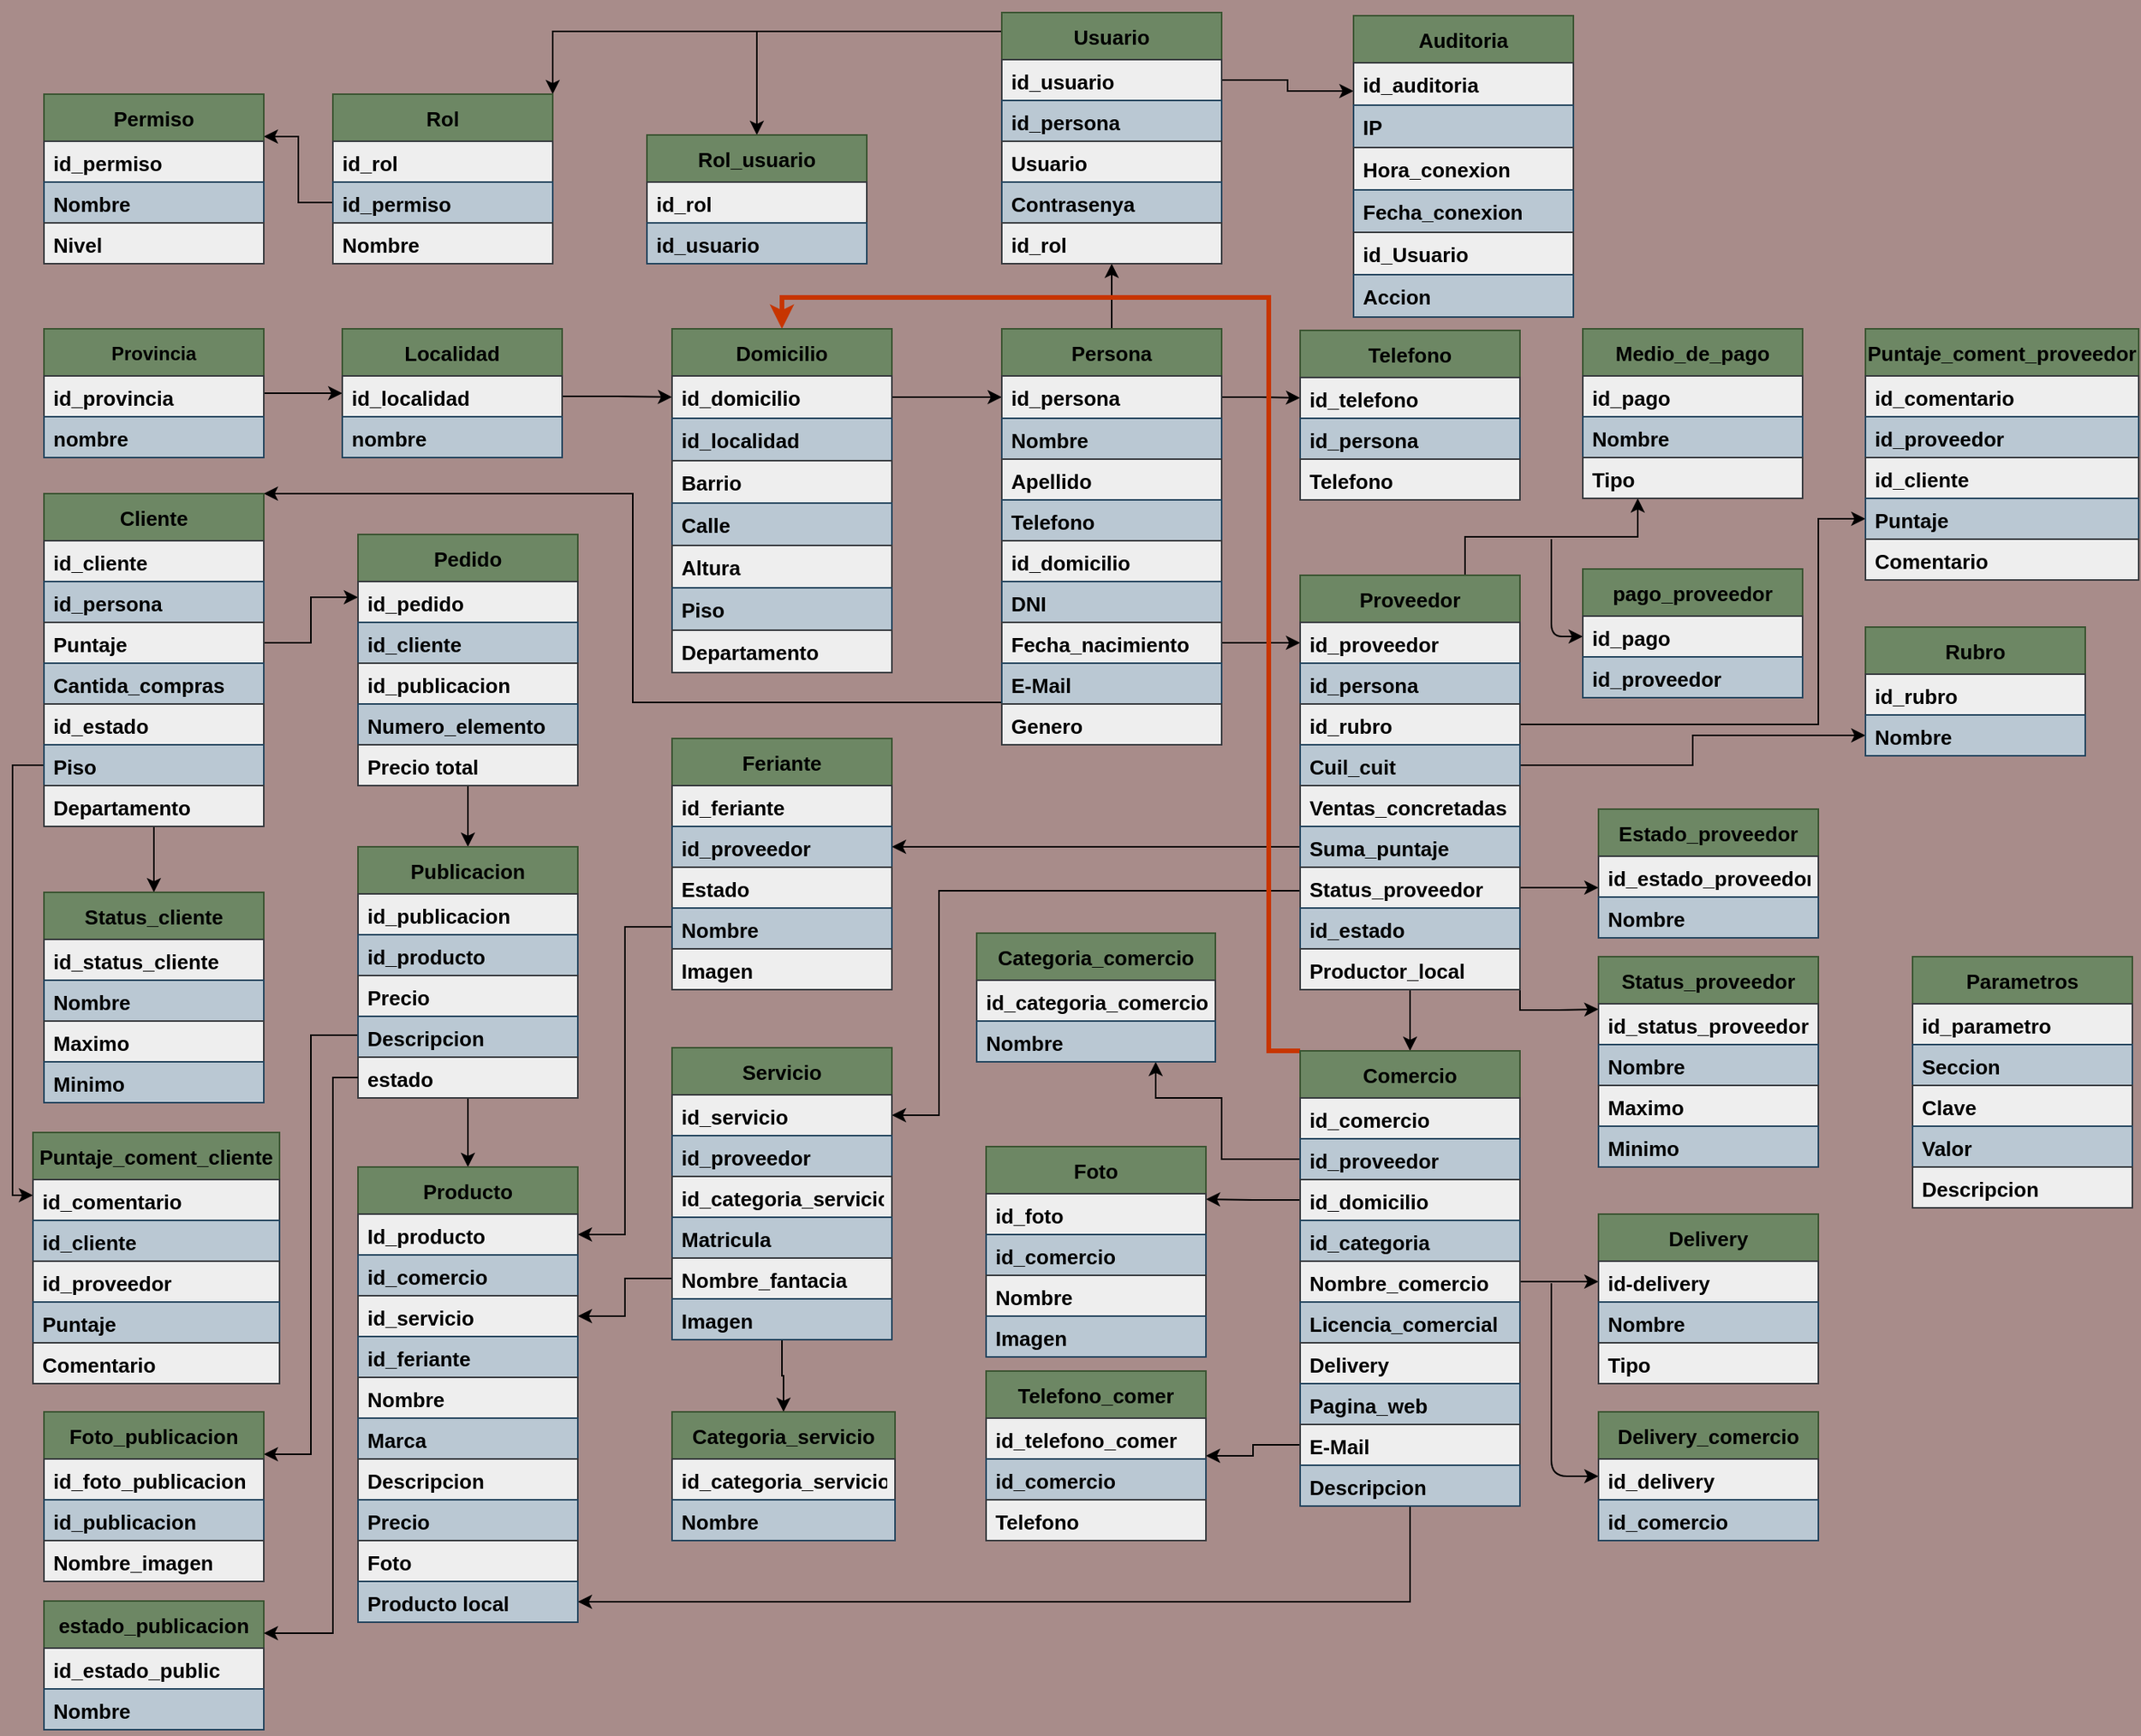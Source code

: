 <mxfile version="13.1.3">
    <diagram id="6hGFLwfOUW9BJ-s0fimq" name="Page-1">
        <mxGraphModel dx="1062" dy="1330" grid="1" gridSize="10" guides="1" tooltips="1" connect="1" arrows="1" fold="1" page="1" pageScale="1" pageWidth="1400" pageHeight="850" background="#A88C8A" math="0" shadow="0">
            <root>
                <mxCell id="0"/>
                <mxCell id="1" parent="0"/>
                <mxCell id="12" value="" style="edgeStyle=orthogonalEdgeStyle;rounded=0;orthogonalLoop=1;jettySize=auto;html=1;fontFamily=Helvetica;fontColor=#000000;fontStyle=1" parent="1" source="3" target="8" edge="1">
                    <mxGeometry relative="1" as="geometry"/>
                </mxCell>
                <mxCell id="18" style="edgeStyle=orthogonalEdgeStyle;rounded=0;orthogonalLoop=1;jettySize=auto;html=1;exitX=1;exitY=0.5;exitDx=0;exitDy=0;startSize=30;fontFamily=Helvetica;fontColor=#000000;fontStyle=1;entryX=0;entryY=0.5;entryDx=0;entryDy=0;" parent="1" source="9" target="16" edge="1">
                    <mxGeometry relative="1" as="geometry">
                        <mxPoint x="456" y="-445.5" as="targetPoint"/>
                    </mxGeometry>
                </mxCell>
                <mxCell id="60" style="edgeStyle=orthogonalEdgeStyle;rounded=0;orthogonalLoop=1;jettySize=auto;html=1;exitX=0;exitY=0.75;exitDx=0;exitDy=0;entryX=1;entryY=0;entryDx=0;entryDy=0;startSize=30;fontFamily=Helvetica;fontSize=13;fontColor=#000000;" parent="1" source="19" target="44" edge="1">
                    <mxGeometry relative="1" as="geometry">
                        <Array as="points">
                            <mxPoint x="411" y="-252.5"/>
                            <mxPoint x="411" y="-385.5"/>
                        </Array>
                    </mxGeometry>
                </mxCell>
                <mxCell id="275" style="edgeStyle=orthogonalEdgeStyle;rounded=0;orthogonalLoop=1;jettySize=auto;html=1;exitX=0.5;exitY=0;exitDx=0;exitDy=0;entryX=0.5;entryY=1;entryDx=0;entryDy=0;startSize=30;strokeWidth=1;fontFamily=Helvetica;fontSize=13;fontColor=#000000;" parent="1" source="19" target="268" edge="1">
                    <mxGeometry relative="1" as="geometry"/>
                </mxCell>
                <mxCell id="32" style="edgeStyle=orthogonalEdgeStyle;rounded=0;orthogonalLoop=1;jettySize=auto;html=1;exitX=1;exitY=0.5;exitDx=0;exitDy=0;entryX=0;entryY=0.5;entryDx=0;entryDy=0;startSize=30;fontFamily=Helvetica;fontSize=13;fontColor=#000000;" parent="1" source="16" target="20" edge="1">
                    <mxGeometry relative="1" as="geometry"/>
                </mxCell>
                <mxCell id="87" style="edgeStyle=orthogonalEdgeStyle;rounded=0;orthogonalLoop=1;jettySize=auto;html=1;exitX=0.5;exitY=1;exitDx=0;exitDy=0;entryX=0.5;entryY=0;entryDx=0;entryDy=0;startSize=30;fontFamily=Helvetica;fontSize=13;fontColor=#000000;" parent="1" source="52" target="79" edge="1">
                    <mxGeometry relative="1" as="geometry"/>
                </mxCell>
                <mxCell id="61" style="edgeStyle=orthogonalEdgeStyle;rounded=0;orthogonalLoop=1;jettySize=auto;html=1;exitX=1;exitY=0.5;exitDx=0;exitDy=0;entryX=0;entryY=0.25;entryDx=0;entryDy=0;startSize=30;fontFamily=Helvetica;fontSize=13;fontColor=#000000;" parent="1" source="47" target="52" edge="1">
                    <mxGeometry relative="1" as="geometry"/>
                </mxCell>
                <mxCell id="252" style="edgeStyle=orthogonalEdgeStyle;rounded=0;orthogonalLoop=1;jettySize=auto;html=1;exitX=0;exitY=0.5;exitDx=0;exitDy=0;entryX=0;entryY=0.25;entryDx=0;entryDy=0;startSize=30;strokeWidth=1;fontFamily=Helvetica;fontSize=13;fontColor=#000000;" parent="1" source="50" target="246" edge="1">
                    <mxGeometry relative="1" as="geometry"/>
                </mxCell>
                <mxCell id="254" style="edgeStyle=orthogonalEdgeStyle;rounded=0;orthogonalLoop=1;jettySize=auto;html=1;exitX=0.5;exitY=1;exitDx=0;exitDy=0;entryX=0.5;entryY=0;entryDx=0;entryDy=0;startSize=30;strokeWidth=1;fontFamily=Helvetica;fontSize=13;fontColor=#000000;" parent="1" source="44" target="70" edge="1">
                    <mxGeometry relative="1" as="geometry"/>
                </mxCell>
                <mxCell id="99" style="edgeStyle=orthogonalEdgeStyle;rounded=0;orthogonalLoop=1;jettySize=auto;html=1;exitX=0.5;exitY=1;exitDx=0;exitDy=0;entryX=0.5;entryY=0;entryDx=0;entryDy=0;startSize=30;fontFamily=Helvetica;fontSize=13;fontColor=#000000;" parent="1" source="79" target="88" edge="1">
                    <mxGeometry relative="1" as="geometry"/>
                </mxCell>
                <mxCell id="108" style="edgeStyle=orthogonalEdgeStyle;rounded=0;orthogonalLoop=1;jettySize=auto;html=1;exitX=0;exitY=0.75;exitDx=0;exitDy=0;entryX=1;entryY=0.25;entryDx=0;entryDy=0;startSize=30;fontFamily=Helvetica;fontSize=13;fontColor=#000000;" parent="1" source="79" target="100" edge="1">
                    <mxGeometry relative="1" as="geometry"/>
                </mxCell>
                <mxCell id="117" style="edgeStyle=orthogonalEdgeStyle;rounded=0;orthogonalLoop=1;jettySize=auto;html=1;exitX=1;exitY=0.5;exitDx=0;exitDy=0;entryX=0;entryY=0.5;entryDx=0;entryDy=0;startSize=30;fontFamily=Helvetica;fontSize=13;fontColor=#000000;" parent="1" source="20" target="110" edge="1">
                    <mxGeometry relative="1" as="geometry"/>
                </mxCell>
                <mxCell id="148" style="edgeStyle=orthogonalEdgeStyle;rounded=0;orthogonalLoop=1;jettySize=auto;html=1;exitX=0;exitY=0.75;exitDx=0;exitDy=0;entryX=1;entryY=0.5;entryDx=0;entryDy=0;startSize=30;fontFamily=Helvetica;fontSize=13;fontColor=#000000;strokeWidth=1;" parent="1" source="118" target="141" edge="1">
                    <mxGeometry relative="1" as="geometry">
                        <Array as="points">
                            <mxPoint x="836" y="-132.5"/>
                            <mxPoint x="606" y="-132.5"/>
                            <mxPoint x="606" y="10.5"/>
                        </Array>
                    </mxGeometry>
                </mxCell>
                <mxCell id="170" style="edgeStyle=orthogonalEdgeStyle;rounded=0;orthogonalLoop=1;jettySize=auto;html=1;exitX=0.5;exitY=1;exitDx=0;exitDy=0;entryX=0.5;entryY=0;entryDx=0;entryDy=0;startSize=30;fontFamily=Helvetica;fontSize=13;fontColor=#000000;" parent="1" source="118" target="158" edge="1">
                    <mxGeometry relative="1" as="geometry"/>
                </mxCell>
                <mxCell id="228" style="edgeStyle=orthogonalEdgeStyle;rounded=0;orthogonalLoop=1;jettySize=auto;html=1;exitX=1;exitY=1;exitDx=0;exitDy=0;entryX=0;entryY=0.25;entryDx=0;entryDy=0;startSize=30;strokeWidth=1;fontFamily=Helvetica;fontSize=13;fontColor=#000000;" parent="1" source="118" target="223" edge="1">
                    <mxGeometry relative="1" as="geometry">
                        <Array as="points">
                            <mxPoint x="976" y="-56.5"/>
                            <mxPoint x="1001" y="-56.5"/>
                        </Array>
                    </mxGeometry>
                </mxCell>
                <mxCell id="239" style="edgeStyle=orthogonalEdgeStyle;rounded=0;orthogonalLoop=1;jettySize=auto;html=1;exitX=0.75;exitY=0;exitDx=0;exitDy=0;entryX=0.25;entryY=1;entryDx=0;entryDy=0;startSize=30;strokeWidth=1;fontFamily=Helvetica;fontSize=13;fontColor=#000000;" parent="1" source="118" target="235" edge="1">
                    <mxGeometry relative="1" as="geometry"/>
                </mxCell>
                <mxCell id="128" style="edgeStyle=orthogonalEdgeStyle;rounded=0;orthogonalLoop=1;jettySize=auto;html=1;exitX=1;exitY=0.5;exitDx=0;exitDy=0;entryX=0;entryY=0.5;entryDx=0;entryDy=0;startSize=30;fontFamily=Helvetica;fontSize=13;fontColor=#000000;" parent="1" source="38" target="119" edge="1">
                    <mxGeometry relative="1" as="geometry"/>
                </mxCell>
                <mxCell id="139" style="edgeStyle=orthogonalEdgeStyle;rounded=0;orthogonalLoop=1;jettySize=auto;html=1;exitX=0;exitY=0.75;exitDx=0;exitDy=0;entryX=1;entryY=0.5;entryDx=0;entryDy=0;startSize=30;fontFamily=Helvetica;fontSize=13;fontColor=#000000;" parent="1" source="129" target="89" edge="1">
                    <mxGeometry relative="1" as="geometry"/>
                </mxCell>
                <mxCell id="138" style="edgeStyle=orthogonalEdgeStyle;rounded=0;orthogonalLoop=1;jettySize=auto;html=1;exitX=0;exitY=0.5;exitDx=0;exitDy=0;entryX=1;entryY=0.5;entryDx=0;entryDy=0;startSize=30;fontFamily=Helvetica;fontSize=13;fontColor=#000000;" parent="1" source="124" target="131" edge="1">
                    <mxGeometry relative="1" as="geometry"/>
                </mxCell>
                <mxCell id="157" style="edgeStyle=orthogonalEdgeStyle;rounded=0;orthogonalLoop=1;jettySize=auto;html=1;exitX=0.5;exitY=1;exitDx=0;exitDy=0;entryX=0.5;entryY=0;entryDx=0;entryDy=0;startSize=30;fontFamily=Helvetica;fontSize=13;fontColor=#000000;" parent="1" source="140" target="149" edge="1">
                    <mxGeometry relative="1" as="geometry"/>
                </mxCell>
                <mxCell id="221" style="edgeStyle=orthogonalEdgeStyle;rounded=0;orthogonalLoop=1;jettySize=auto;html=1;exitX=0;exitY=0;exitDx=0;exitDy=0;entryX=0.5;entryY=0;entryDx=0;entryDy=0;startSize=30;strokeWidth=3;fontFamily=Helvetica;fontSize=13;fontColor=#000000;fillColor=#fa6800;strokeColor=#C73500;" parent="1" source="158" target="15" edge="1">
                    <mxGeometry relative="1" as="geometry">
                        <Array as="points">
                            <mxPoint x="816" y="-30.5"/>
                            <mxPoint x="816" y="-510.5"/>
                            <mxPoint x="506" y="-510.5"/>
                        </Array>
                    </mxGeometry>
                </mxCell>
                <mxCell id="179" style="edgeStyle=orthogonalEdgeStyle;rounded=0;orthogonalLoop=1;jettySize=auto;html=1;exitX=0;exitY=0.5;exitDx=0;exitDy=0;entryX=0.75;entryY=1;entryDx=0;entryDy=0;startSize=30;fontFamily=Helvetica;fontSize=13;fontColor=#000000;" parent="1" source="160" target="171" edge="1">
                    <mxGeometry relative="1" as="geometry">
                        <Array as="points">
                            <mxPoint x="786" y="38.5"/>
                            <mxPoint x="786" y="-0.5"/>
                            <mxPoint x="744" y="-0.5"/>
                        </Array>
                    </mxGeometry>
                </mxCell>
                <mxCell id="188" style="edgeStyle=orthogonalEdgeStyle;rounded=0;orthogonalLoop=1;jettySize=auto;html=1;exitX=0;exitY=0.5;exitDx=0;exitDy=0;entryX=1;entryY=0.25;entryDx=0;entryDy=0;startSize=30;fontFamily=Helvetica;fontSize=13;fontColor=#000000;" parent="1" source="161" target="180" edge="1">
                    <mxGeometry relative="1" as="geometry"/>
                </mxCell>
                <mxCell id="189" style="edgeStyle=orthogonalEdgeStyle;rounded=0;orthogonalLoop=1;jettySize=auto;html=1;exitX=0;exitY=0.5;exitDx=0;exitDy=0;entryX=1;entryY=0.5;entryDx=0;entryDy=0;startSize=30;fontFamily=Helvetica;fontSize=13;fontColor=#000000;" parent="1" source="145" target="91" edge="1">
                    <mxGeometry relative="1" as="geometry"/>
                </mxCell>
                <mxCell id="190" style="edgeStyle=orthogonalEdgeStyle;rounded=0;orthogonalLoop=1;jettySize=auto;html=1;exitX=0.5;exitY=1;exitDx=0;exitDy=0;entryX=1;entryY=0.5;entryDx=0;entryDy=0;startSize=30;fontFamily=Helvetica;fontSize=13;fontColor=#000000;" parent="1" source="158" target="98" edge="1">
                    <mxGeometry relative="1" as="geometry"/>
                </mxCell>
                <mxCell id="202" style="edgeStyle=orthogonalEdgeStyle;rounded=0;orthogonalLoop=1;jettySize=auto;html=1;exitX=0;exitY=0.5;exitDx=0;exitDy=0;entryX=1;entryY=0.5;entryDx=0;entryDy=0;startSize=30;fontFamily=Helvetica;fontSize=13;fontColor=#000000;" parent="1" source="167" target="191" edge="1">
                    <mxGeometry relative="1" as="geometry"/>
                </mxCell>
                <mxCell id="220" value="" style="endArrow=classic;html=1;strokeWidth=1;fontFamily=Helvetica;fontSize=13;fontColor=#000000;entryX=0;entryY=0.5;entryDx=0;entryDy=0;" parent="1" target="213" edge="1">
                    <mxGeometry width="50" height="50" relative="1" as="geometry">
                        <mxPoint x="996" y="117.5" as="sourcePoint"/>
                        <mxPoint x="1116" y="69.5" as="targetPoint"/>
                        <Array as="points">
                            <mxPoint x="996" y="179.5"/>
                            <mxPoint x="996" y="240.5"/>
                        </Array>
                    </mxGeometry>
                </mxCell>
                <mxCell id="233" style="edgeStyle=orthogonalEdgeStyle;rounded=0;orthogonalLoop=1;jettySize=auto;html=1;exitX=1;exitY=0.5;exitDx=0;exitDy=0;entryX=0;entryY=0.769;entryDx=0;entryDy=0;entryPerimeter=0;startSize=30;strokeWidth=1;fontFamily=Helvetica;fontSize=13;fontColor=#000000;" parent="1" source="125" target="230" edge="1">
                    <mxGeometry relative="1" as="geometry"/>
                </mxCell>
                <mxCell id="234" style="edgeStyle=orthogonalEdgeStyle;rounded=0;orthogonalLoop=1;jettySize=auto;html=1;exitX=1;exitY=0.5;exitDx=0;exitDy=0;entryX=0;entryY=0.5;entryDx=0;entryDy=0;startSize=30;strokeWidth=1;fontFamily=Helvetica;fontSize=13;fontColor=#000000;" parent="1" source="163" target="204" edge="1">
                    <mxGeometry relative="1" as="geometry"/>
                </mxCell>
                <mxCell id="244" value="" style="endArrow=classic;html=1;strokeWidth=1;fontFamily=Helvetica;fontSize=13;fontColor=#000000;entryX=0;entryY=0.5;entryDx=0;entryDy=0;" parent="1" target="241" edge="1">
                    <mxGeometry width="50" height="50" relative="1" as="geometry">
                        <mxPoint x="996" y="-356.5" as="sourcePoint"/>
                        <mxPoint x="1156" y="-370.5" as="targetPoint"/>
                        <Array as="points">
                            <mxPoint x="996" y="-320.5"/>
                            <mxPoint x="996" y="-294.5"/>
                        </Array>
                    </mxGeometry>
                </mxCell>
                <mxCell id="262" style="edgeStyle=orthogonalEdgeStyle;rounded=0;orthogonalLoop=1;jettySize=auto;html=1;exitX=1;exitY=0.5;exitDx=0;exitDy=0;entryX=0;entryY=0.5;entryDx=0;entryDy=0;startSize=30;strokeWidth=1;fontFamily=Helvetica;fontSize=13;fontColor=#000000;" parent="1" source="121" target="260" edge="1">
                    <mxGeometry relative="1" as="geometry">
                        <Array as="points">
                            <mxPoint x="1166" y="-238.5"/>
                            <mxPoint x="1166" y="-369.5"/>
                        </Array>
                    </mxGeometry>
                </mxCell>
                <mxCell id="267" style="edgeStyle=orthogonalEdgeStyle;rounded=0;orthogonalLoop=1;jettySize=auto;html=1;exitX=1;exitY=0.5;exitDx=0;exitDy=0;entryX=0;entryY=0.5;entryDx=0;entryDy=0;startSize=30;strokeWidth=1;fontFamily=Helvetica;fontSize=13;fontColor=#000000;" parent="1" source="122" target="266" edge="1">
                    <mxGeometry relative="1" as="geometry">
                        <Array as="points">
                            <mxPoint x="1086" y="-212.5"/>
                            <mxPoint x="1086" y="-231.5"/>
                        </Array>
                    </mxGeometry>
                </mxCell>
                <mxCell id="280" style="edgeStyle=orthogonalEdgeStyle;rounded=0;orthogonalLoop=1;jettySize=auto;html=1;exitX=0;exitY=0;exitDx=0;exitDy=0;entryX=1;entryY=0;entryDx=0;entryDy=0;startSize=30;strokeWidth=1;fontFamily=Helvetica;fontSize=13;fontColor=#000000;" parent="1" source="268" target="276" edge="1">
                    <mxGeometry relative="1" as="geometry">
                        <Array as="points">
                            <mxPoint x="646" y="-680"/>
                            <mxPoint x="360" y="-680"/>
                        </Array>
                    </mxGeometry>
                </mxCell>
                <mxCell id="281" value="" style="endArrow=classic;html=1;strokeWidth=1;fontFamily=Helvetica;fontSize=13;fontColor=#000000;entryX=0.5;entryY=0;entryDx=0;entryDy=0;" parent="1" target="282" edge="1">
                    <mxGeometry width="50" height="50" relative="1" as="geometry">
                        <mxPoint x="490" y="-680" as="sourcePoint"/>
                        <mxPoint x="516" y="-670.5" as="targetPoint"/>
                    </mxGeometry>
                </mxCell>
                <mxCell id="290" style="edgeStyle=orthogonalEdgeStyle;rounded=0;orthogonalLoop=1;jettySize=auto;html=1;exitX=0;exitY=0.5;exitDx=0;exitDy=0;entryX=1;entryY=0.25;entryDx=0;entryDy=0;startSize=30;strokeWidth=1;fontFamily=Helvetica;fontSize=13;fontColor=#000000;" parent="1" source="278" target="286" edge="1">
                    <mxGeometry relative="1" as="geometry"/>
                </mxCell>
                <mxCell id="305" style="edgeStyle=orthogonalEdgeStyle;rounded=0;orthogonalLoop=1;jettySize=auto;html=1;exitX=1;exitY=0.5;exitDx=0;exitDy=0;entryX=0;entryY=0.25;entryDx=0;entryDy=0;startSize=30;strokeWidth=1;fontFamily=Helvetica;fontSize=13;fontColor=#000000;" parent="1" source="269" target="297" edge="1">
                    <mxGeometry relative="1" as="geometry"/>
                </mxCell>
                <mxCell id="3" value="Provincia" style="swimlane;fontStyle=1;childLayout=stackLayout;horizontal=1;startSize=30;fillColor=#6d8764;horizontalStack=0;resizeParent=1;resizeParentMax=0;resizeLast=0;collapsible=1;marginBottom=0;strokeColor=#3A5431;fontColor=#000000;" parent="1" vertex="1">
                    <mxGeometry x="36" y="-490.5" width="140" height="82" as="geometry"/>
                </mxCell>
                <mxCell id="4" value="id_provincia" style="text;align=left;verticalAlign=top;spacingLeft=4;spacingRight=4;overflow=hidden;rotatable=0;points=[[0,0.5],[1,0.5]];portConstraint=eastwest;fontFamily=Helvetica;labelBackgroundColor=none;spacingTop=0;spacing=2;fillColor=#eeeeee;strokeColor=#36393d;fontColor=#000000;fontStyle=1;fontSize=13;" parent="3" vertex="1">
                    <mxGeometry y="30" width="140" height="26" as="geometry"/>
                </mxCell>
                <mxCell id="5" value="nombre" style="text;strokeColor=#23445d;fillColor=#bac8d3;align=left;verticalAlign=top;spacingLeft=4;spacingRight=4;overflow=hidden;rotatable=0;points=[[0,0.5],[1,0.5]];portConstraint=eastwest;fontColor=#000000;fontStyle=1;fontSize=13;" parent="3" vertex="1">
                    <mxGeometry y="56" width="140" height="26" as="geometry"/>
                </mxCell>
                <mxCell id="8" value="Localidad" style="swimlane;fontStyle=1;childLayout=stackLayout;horizontal=1;startSize=30;fillColor=#6d8764;horizontalStack=0;resizeParent=1;resizeParentMax=0;resizeLast=0;collapsible=1;marginBottom=0;fontColor=#000000;strokeColor=#3A5431;fontSize=13;" parent="1" vertex="1">
                    <mxGeometry x="226" y="-490.5" width="140" height="82" as="geometry"/>
                </mxCell>
                <mxCell id="9" value="id_localidad" style="text;strokeColor=#36393d;fillColor=#eeeeee;align=left;verticalAlign=top;spacingLeft=4;spacingRight=4;overflow=hidden;rotatable=0;points=[[0,0.5],[1,0.5]];portConstraint=eastwest;fontFamily=Helvetica;labelBackgroundColor=none;spacingTop=0;spacing=2;fontStyle=1;fontColor=#000000;fontSize=13;" parent="8" vertex="1">
                    <mxGeometry y="30" width="140" height="26" as="geometry"/>
                </mxCell>
                <mxCell id="10" value="nombre" style="text;strokeColor=#23445d;fillColor=#bac8d3;align=left;verticalAlign=top;spacingLeft=4;spacingRight=4;overflow=hidden;rotatable=0;points=[[0,0.5],[1,0.5]];portConstraint=eastwest;fontStyle=1;fontColor=#000000;fontSize=13;" parent="8" vertex="1">
                    <mxGeometry y="56" width="140" height="26" as="geometry"/>
                </mxCell>
                <mxCell id="15" value="Domicilio" style="swimlane;fontStyle=1;childLayout=stackLayout;horizontal=1;startSize=30;fillColor=#6d8764;horizontalStack=0;resizeParent=1;resizeParentMax=0;resizeLast=0;collapsible=1;marginBottom=0;fontColor=#000000;strokeColor=#3A5431;fontSize=13;" parent="1" vertex="1">
                    <mxGeometry x="436" y="-490.5" width="140" height="219" as="geometry"/>
                </mxCell>
                <mxCell id="16" value="id_domicilio" style="text;strokeColor=#36393d;fillColor=#eeeeee;align=left;verticalAlign=top;spacingLeft=4;spacingRight=4;overflow=hidden;rotatable=0;points=[[0,0.5],[1,0.5]];portConstraint=eastwest;fontFamily=Helvetica;labelBackgroundColor=none;spacingTop=0;spacing=2;fontStyle=1;fontColor=#000000;fontSize=13;" parent="15" vertex="1">
                    <mxGeometry y="30" width="140" height="27" as="geometry"/>
                </mxCell>
                <mxCell id="17" value="id_localidad" style="text;strokeColor=#23445d;fillColor=#bac8d3;align=left;verticalAlign=top;spacingLeft=4;spacingRight=4;overflow=hidden;rotatable=0;points=[[0,0.5],[1,0.5]];portConstraint=eastwest;fontStyle=1;fontColor=#000000;fontSize=13;" parent="15" vertex="1">
                    <mxGeometry y="57" width="140" height="27" as="geometry"/>
                </mxCell>
                <mxCell id="23" value="Barrio" style="text;strokeColor=#36393d;fillColor=#eeeeee;align=left;verticalAlign=top;spacingLeft=4;spacingRight=4;overflow=hidden;rotatable=0;points=[[0,0.5],[1,0.5]];portConstraint=eastwest;fontStyle=1;fontSize=13;fontColor=#000000;" parent="15" vertex="1">
                    <mxGeometry y="84" width="140" height="27" as="geometry"/>
                </mxCell>
                <mxCell id="24" value="Calle" style="text;strokeColor=#23445d;fillColor=#bac8d3;align=left;verticalAlign=top;spacingLeft=4;spacingRight=4;overflow=hidden;rotatable=0;points=[[0,0.5],[1,0.5]];portConstraint=eastwest;fontStyle=1;fontColor=#000000;fontSize=13;" parent="15" vertex="1">
                    <mxGeometry y="111" width="140" height="27" as="geometry"/>
                </mxCell>
                <mxCell id="25" value="Altura" style="text;strokeColor=#36393d;fillColor=#eeeeee;align=left;verticalAlign=top;spacingLeft=4;spacingRight=4;overflow=hidden;rotatable=0;points=[[0,0.5],[1,0.5]];portConstraint=eastwest;fontStyle=1;fontSize=13;fontColor=#000000;" parent="15" vertex="1">
                    <mxGeometry y="138" width="140" height="27" as="geometry"/>
                </mxCell>
                <mxCell id="26" value="Piso" style="text;strokeColor=#23445d;fillColor=#bac8d3;align=left;verticalAlign=top;spacingLeft=4;spacingRight=4;overflow=hidden;rotatable=0;points=[[0,0.5],[1,0.5]];portConstraint=eastwest;fontStyle=1;fontColor=#000000;fontSize=13;" parent="15" vertex="1">
                    <mxGeometry y="165" width="140" height="27" as="geometry"/>
                </mxCell>
                <mxCell id="27" value="Departamento" style="text;strokeColor=#36393d;fillColor=#eeeeee;align=left;verticalAlign=top;spacingLeft=4;spacingRight=4;overflow=hidden;rotatable=0;points=[[0,0.5],[1,0.5]];portConstraint=eastwest;fontStyle=1;fontSize=13;fontColor=#000000;" parent="15" vertex="1">
                    <mxGeometry y="192" width="140" height="27" as="geometry"/>
                </mxCell>
                <mxCell id="19" value="Persona" style="swimlane;fontStyle=1;childLayout=stackLayout;horizontal=1;startSize=30;fillColor=#6d8764;horizontalStack=0;resizeParent=1;resizeParentMax=0;resizeLast=0;collapsible=1;marginBottom=0;fontColor=#000000;strokeColor=#3A5431;fontSize=13;" parent="1" vertex="1">
                    <mxGeometry x="646" y="-490.5" width="140" height="265" as="geometry"/>
                </mxCell>
                <mxCell id="20" value="id_persona" style="text;strokeColor=#36393d;fillColor=#eeeeee;align=left;verticalAlign=top;spacingLeft=4;spacingRight=4;overflow=hidden;rotatable=0;points=[[0,0.5],[1,0.5]];portConstraint=eastwest;fontFamily=Helvetica;labelBackgroundColor=none;spacingTop=0;spacing=2;fontStyle=1;fontColor=#000000;fontSize=13;" parent="19" vertex="1">
                    <mxGeometry y="30" width="140" height="27" as="geometry"/>
                </mxCell>
                <mxCell id="21" value="Nombre" style="text;strokeColor=#23445d;fillColor=#bac8d3;align=left;verticalAlign=top;spacingLeft=4;spacingRight=4;overflow=hidden;rotatable=0;points=[[0,0.5],[1,0.5]];portConstraint=eastwest;fontStyle=1;fontColor=#000000;fontSize=13;" parent="19" vertex="1">
                    <mxGeometry y="57" width="140" height="26" as="geometry"/>
                </mxCell>
                <mxCell id="34" value="Apellido" style="text;strokeColor=#36393d;fillColor=#eeeeee;align=left;verticalAlign=top;spacingLeft=4;spacingRight=4;overflow=hidden;rotatable=0;points=[[0,0.5],[1,0.5]];portConstraint=eastwest;fontFamily=Helvetica;labelBackgroundColor=none;spacingTop=0;spacing=2;fontStyle=1;fontColor=#000000;fontSize=13;" parent="19" vertex="1">
                    <mxGeometry y="83" width="140" height="26" as="geometry"/>
                </mxCell>
                <mxCell id="35" value="Telefono" style="text;strokeColor=#23445d;fillColor=#bac8d3;align=left;verticalAlign=top;spacingLeft=4;spacingRight=4;overflow=hidden;rotatable=0;points=[[0,0.5],[1,0.5]];portConstraint=eastwest;fontStyle=1;fontColor=#000000;fontSize=13;" parent="19" vertex="1">
                    <mxGeometry y="109" width="140" height="26" as="geometry"/>
                </mxCell>
                <mxCell id="36" value="id_domicilio" style="text;strokeColor=#36393d;fillColor=#eeeeee;align=left;verticalAlign=top;spacingLeft=4;spacingRight=4;overflow=hidden;rotatable=0;points=[[0,0.5],[1,0.5]];portConstraint=eastwest;fontFamily=Helvetica;labelBackgroundColor=none;spacingTop=0;spacing=2;fontStyle=1;fontColor=#000000;fontSize=13;" parent="19" vertex="1">
                    <mxGeometry y="135" width="140" height="26" as="geometry"/>
                </mxCell>
                <mxCell id="37" value="DNI" style="text;strokeColor=#23445d;fillColor=#bac8d3;align=left;verticalAlign=top;spacingLeft=4;spacingRight=4;overflow=hidden;rotatable=0;points=[[0,0.5],[1,0.5]];portConstraint=eastwest;fontStyle=1;fontColor=#000000;fontSize=13;" parent="19" vertex="1">
                    <mxGeometry y="161" width="140" height="26" as="geometry"/>
                </mxCell>
                <mxCell id="38" value="Fecha_nacimiento" style="text;strokeColor=#36393d;fillColor=#eeeeee;align=left;verticalAlign=top;spacingLeft=4;spacingRight=4;overflow=hidden;rotatable=0;points=[[0,0.5],[1,0.5]];portConstraint=eastwest;fontFamily=Helvetica;labelBackgroundColor=none;spacingTop=0;spacing=2;fontStyle=1;fontColor=#000000;fontSize=13;" parent="19" vertex="1">
                    <mxGeometry y="187" width="140" height="26" as="geometry"/>
                </mxCell>
                <mxCell id="40" value="E-Mail" style="text;strokeColor=#23445d;fillColor=#bac8d3;align=left;verticalAlign=top;spacingLeft=4;spacingRight=4;overflow=hidden;rotatable=0;points=[[0,0.5],[1,0.5]];portConstraint=eastwest;fontStyle=1;fontColor=#000000;fontSize=13;" parent="19" vertex="1">
                    <mxGeometry y="213" width="140" height="26" as="geometry"/>
                </mxCell>
                <mxCell id="41" value="Genero" style="text;strokeColor=#36393d;fillColor=#eeeeee;align=left;verticalAlign=top;spacingLeft=4;spacingRight=4;overflow=hidden;rotatable=0;points=[[0,0.5],[1,0.5]];portConstraint=eastwest;fontFamily=Helvetica;labelBackgroundColor=none;spacingTop=0;spacing=2;fontStyle=1;fontColor=#000000;fontSize=13;" parent="19" vertex="1">
                    <mxGeometry y="239" width="140" height="26" as="geometry"/>
                </mxCell>
                <mxCell id="109" value="Telefono" style="swimlane;fontStyle=1;childLayout=stackLayout;horizontal=1;startSize=30;fillColor=#6d8764;horizontalStack=0;resizeParent=1;resizeParentMax=0;resizeLast=0;collapsible=1;marginBottom=0;fontColor=#000000;strokeColor=#3A5431;fontSize=13;" parent="1" vertex="1">
                    <mxGeometry x="836" y="-489.5" width="140" height="108" as="geometry"/>
                </mxCell>
                <mxCell id="110" value="id_telefono" style="text;strokeColor=#36393d;fillColor=#eeeeee;align=left;verticalAlign=top;spacingLeft=4;spacingRight=4;overflow=hidden;rotatable=0;points=[[0,0.5],[1,0.5]];portConstraint=eastwest;fontFamily=Helvetica;labelBackgroundColor=none;spacingTop=0;spacing=2;fontStyle=1;fontColor=#000000;fontSize=13;" parent="109" vertex="1">
                    <mxGeometry y="30" width="140" height="26" as="geometry"/>
                </mxCell>
                <mxCell id="111" value="id_persona" style="text;strokeColor=#23445d;fillColor=#bac8d3;align=left;verticalAlign=top;spacingLeft=4;spacingRight=4;overflow=hidden;rotatable=0;points=[[0,0.5],[1,0.5]];portConstraint=eastwest;fontStyle=1;fontColor=#000000;fontSize=13;" parent="109" vertex="1">
                    <mxGeometry y="56" width="140" height="26" as="geometry"/>
                </mxCell>
                <mxCell id="112" value="Telefono" style="text;strokeColor=#36393d;fillColor=#eeeeee;align=left;verticalAlign=top;spacingLeft=4;spacingRight=4;overflow=hidden;rotatable=0;points=[[0,0.5],[1,0.5]];portConstraint=eastwest;fontStyle=1;fontSize=13;fontColor=#000000;" parent="109" vertex="1">
                    <mxGeometry y="82" width="140" height="26" as="geometry"/>
                </mxCell>
                <mxCell id="44" value="Cliente" style="swimlane;fontStyle=1;childLayout=stackLayout;horizontal=1;startSize=30;fillColor=#6d8764;horizontalStack=0;resizeParent=1;resizeParentMax=0;resizeLast=0;collapsible=1;marginBottom=0;fontColor=#000000;strokeColor=#3A5431;fontSize=13;" parent="1" vertex="1">
                    <mxGeometry x="36" y="-385.5" width="140" height="212" as="geometry"/>
                </mxCell>
                <mxCell id="45" value="id_cliente" style="text;strokeColor=#36393d;fillColor=#eeeeee;align=left;verticalAlign=top;spacingLeft=4;spacingRight=4;overflow=hidden;rotatable=0;points=[[0,0.5],[1,0.5]];portConstraint=eastwest;fontFamily=Helvetica;labelBackgroundColor=none;spacingTop=0;spacing=2;fontStyle=1;fontColor=#000000;fontSize=13;" parent="44" vertex="1">
                    <mxGeometry y="30" width="140" height="26" as="geometry"/>
                </mxCell>
                <mxCell id="46" value="id_persona" style="text;strokeColor=#23445d;fillColor=#bac8d3;align=left;verticalAlign=top;spacingLeft=4;spacingRight=4;overflow=hidden;rotatable=0;points=[[0,0.5],[1,0.5]];portConstraint=eastwest;fontStyle=1;fontColor=#000000;fontSize=13;" parent="44" vertex="1">
                    <mxGeometry y="56" width="140" height="26" as="geometry"/>
                </mxCell>
                <mxCell id="47" value="Puntaje" style="text;strokeColor=#36393d;fillColor=#eeeeee;align=left;verticalAlign=top;spacingLeft=4;spacingRight=4;overflow=hidden;rotatable=0;points=[[0,0.5],[1,0.5]];portConstraint=eastwest;fontStyle=1;fontSize=13;fontColor=#000000;" parent="44" vertex="1">
                    <mxGeometry y="82" width="140" height="26" as="geometry"/>
                </mxCell>
                <mxCell id="48" value="Cantida_compras" style="text;strokeColor=#23445d;fillColor=#bac8d3;align=left;verticalAlign=top;spacingLeft=4;spacingRight=4;overflow=hidden;rotatable=0;points=[[0,0.5],[1,0.5]];portConstraint=eastwest;fontStyle=1;fontColor=#000000;fontSize=13;" parent="44" vertex="1">
                    <mxGeometry y="108" width="140" height="26" as="geometry"/>
                </mxCell>
                <mxCell id="49" value="id_estado" style="text;strokeColor=#36393d;fillColor=#eeeeee;align=left;verticalAlign=top;spacingLeft=4;spacingRight=4;overflow=hidden;rotatable=0;points=[[0,0.5],[1,0.5]];portConstraint=eastwest;fontStyle=1;fontSize=13;fontColor=#000000;" parent="44" vertex="1">
                    <mxGeometry y="134" width="140" height="26" as="geometry"/>
                </mxCell>
                <mxCell id="50" value="Piso" style="text;strokeColor=#23445d;fillColor=#bac8d3;align=left;verticalAlign=top;spacingLeft=4;spacingRight=4;overflow=hidden;rotatable=0;points=[[0,0.5],[1,0.5]];portConstraint=eastwest;fontStyle=1;fontColor=#000000;fontSize=13;" parent="44" vertex="1">
                    <mxGeometry y="160" width="140" height="26" as="geometry"/>
                </mxCell>
                <mxCell id="51" value="Departamento" style="text;strokeColor=#36393d;fillColor=#eeeeee;align=left;verticalAlign=top;spacingLeft=4;spacingRight=4;overflow=hidden;rotatable=0;points=[[0,0.5],[1,0.5]];portConstraint=eastwest;fontStyle=1;fontSize=13;fontColor=#000000;" parent="44" vertex="1">
                    <mxGeometry y="186" width="140" height="26" as="geometry"/>
                </mxCell>
                <mxCell id="52" value="Pedido" style="swimlane;fontStyle=1;childLayout=stackLayout;horizontal=1;startSize=30;fillColor=#6d8764;horizontalStack=0;resizeParent=1;resizeParentMax=0;resizeLast=0;collapsible=1;marginBottom=0;fontColor=#000000;strokeColor=#3A5431;fontSize=13;" parent="1" vertex="1">
                    <mxGeometry x="236" y="-359.5" width="140" height="160" as="geometry"/>
                </mxCell>
                <mxCell id="53" value="id_pedido" style="text;strokeColor=#36393d;fillColor=#eeeeee;align=left;verticalAlign=top;spacingLeft=4;spacingRight=4;overflow=hidden;rotatable=0;points=[[0,0.5],[1,0.5]];portConstraint=eastwest;fontFamily=Helvetica;labelBackgroundColor=none;spacingTop=0;spacing=2;fontStyle=1;fontColor=#000000;fontSize=13;" parent="52" vertex="1">
                    <mxGeometry y="30" width="140" height="26" as="geometry"/>
                </mxCell>
                <mxCell id="54" value="id_cliente" style="text;strokeColor=#23445d;fillColor=#bac8d3;align=left;verticalAlign=top;spacingLeft=4;spacingRight=4;overflow=hidden;rotatable=0;points=[[0,0.5],[1,0.5]];portConstraint=eastwest;fontStyle=1;fontColor=#000000;fontSize=13;" parent="52" vertex="1">
                    <mxGeometry y="56" width="140" height="26" as="geometry"/>
                </mxCell>
                <mxCell id="55" value="id_publicacion" style="text;strokeColor=#36393d;fillColor=#eeeeee;align=left;verticalAlign=top;spacingLeft=4;spacingRight=4;overflow=hidden;rotatable=0;points=[[0,0.5],[1,0.5]];portConstraint=eastwest;fontStyle=1;fontSize=13;fontColor=#000000;" parent="52" vertex="1">
                    <mxGeometry y="82" width="140" height="26" as="geometry"/>
                </mxCell>
                <mxCell id="56" value="Numero_elemento" style="text;strokeColor=#23445d;fillColor=#bac8d3;align=left;verticalAlign=top;spacingLeft=4;spacingRight=4;overflow=hidden;rotatable=0;points=[[0,0.5],[1,0.5]];portConstraint=eastwest;fontStyle=1;fontColor=#000000;fontSize=13;" parent="52" vertex="1">
                    <mxGeometry y="108" width="140" height="26" as="geometry"/>
                </mxCell>
                <mxCell id="57" value="Precio total" style="text;strokeColor=#36393d;fillColor=#eeeeee;align=left;verticalAlign=top;spacingLeft=4;spacingRight=4;overflow=hidden;rotatable=0;points=[[0,0.5],[1,0.5]];portConstraint=eastwest;fontStyle=1;fontSize=13;fontColor=#000000;" parent="52" vertex="1">
                    <mxGeometry y="134" width="140" height="26" as="geometry"/>
                </mxCell>
                <mxCell id="79" value="Publicacion" style="swimlane;fontStyle=1;childLayout=stackLayout;horizontal=1;startSize=30;fillColor=#6d8764;horizontalStack=0;resizeParent=1;resizeParentMax=0;resizeLast=0;collapsible=1;marginBottom=0;fontColor=#000000;strokeColor=#3A5431;fontSize=13;" parent="1" vertex="1">
                    <mxGeometry x="236" y="-160.5" width="140" height="160" as="geometry"/>
                </mxCell>
                <mxCell id="80" value="id_publicacion" style="text;strokeColor=#36393d;fillColor=#eeeeee;align=left;verticalAlign=top;spacingLeft=4;spacingRight=4;overflow=hidden;rotatable=0;points=[[0,0.5],[1,0.5]];portConstraint=eastwest;fontFamily=Helvetica;labelBackgroundColor=none;spacingTop=0;spacing=2;fontStyle=1;fontColor=#000000;fontSize=13;" parent="79" vertex="1">
                    <mxGeometry y="30" width="140" height="26" as="geometry"/>
                </mxCell>
                <mxCell id="81" value="id_producto" style="text;strokeColor=#23445d;fillColor=#bac8d3;align=left;verticalAlign=top;spacingLeft=4;spacingRight=4;overflow=hidden;rotatable=0;points=[[0,0.5],[1,0.5]];portConstraint=eastwest;fontStyle=1;fontColor=#000000;fontSize=13;" parent="79" vertex="1">
                    <mxGeometry y="56" width="140" height="26" as="geometry"/>
                </mxCell>
                <mxCell id="82" value="Precio" style="text;strokeColor=#36393d;fillColor=#eeeeee;align=left;verticalAlign=top;spacingLeft=4;spacingRight=4;overflow=hidden;rotatable=0;points=[[0,0.5],[1,0.5]];portConstraint=eastwest;fontStyle=1;fontSize=13;fontColor=#000000;" parent="79" vertex="1">
                    <mxGeometry y="82" width="140" height="26" as="geometry"/>
                </mxCell>
                <mxCell id="83" value="Descripcion" style="text;strokeColor=#23445d;fillColor=#bac8d3;align=left;verticalAlign=top;spacingLeft=4;spacingRight=4;overflow=hidden;rotatable=0;points=[[0,0.5],[1,0.5]];portConstraint=eastwest;fontStyle=1;fontColor=#000000;fontSize=13;" parent="79" vertex="1">
                    <mxGeometry y="108" width="140" height="26" as="geometry"/>
                </mxCell>
                <mxCell id="307" value="estado" style="text;strokeColor=#36393d;fillColor=#eeeeee;align=left;verticalAlign=top;spacingLeft=4;spacingRight=4;overflow=hidden;rotatable=0;points=[[0,0.5],[1,0.5]];portConstraint=eastwest;fontStyle=1;fontSize=13;fontColor=#000000;" vertex="1" parent="79">
                    <mxGeometry y="134" width="140" height="26" as="geometry"/>
                </mxCell>
                <mxCell id="235" value="Medio_de_pago" style="swimlane;fontStyle=1;childLayout=stackLayout;horizontal=1;startSize=30;fillColor=#6d8764;horizontalStack=0;resizeParent=1;resizeParentMax=0;resizeLast=0;collapsible=1;marginBottom=0;fontColor=#000000;strokeColor=#3A5431;fontSize=13;" parent="1" vertex="1">
                    <mxGeometry x="1016" y="-490.5" width="140" height="108" as="geometry"/>
                </mxCell>
                <mxCell id="236" value="id_pago" style="text;strokeColor=#36393d;fillColor=#eeeeee;align=left;verticalAlign=top;spacingLeft=4;spacingRight=4;overflow=hidden;rotatable=0;points=[[0,0.5],[1,0.5]];portConstraint=eastwest;fontFamily=Helvetica;labelBackgroundColor=none;spacingTop=0;spacing=2;fontStyle=1;fontColor=#000000;fontSize=13;" parent="235" vertex="1">
                    <mxGeometry y="30" width="140" height="26" as="geometry"/>
                </mxCell>
                <mxCell id="237" value="Nombre" style="text;strokeColor=#23445d;fillColor=#bac8d3;align=left;verticalAlign=top;spacingLeft=4;spacingRight=4;overflow=hidden;rotatable=0;points=[[0,0.5],[1,0.5]];portConstraint=eastwest;fontStyle=1;fontColor=#000000;fontSize=13;" parent="235" vertex="1">
                    <mxGeometry y="56" width="140" height="26" as="geometry"/>
                </mxCell>
                <mxCell id="238" value="Tipo" style="text;strokeColor=#36393d;fillColor=#eeeeee;align=left;verticalAlign=top;spacingLeft=4;spacingRight=4;overflow=hidden;rotatable=0;points=[[0,0.5],[1,0.5]];portConstraint=eastwest;fontStyle=1;fontSize=13;fontColor=#000000;" parent="235" vertex="1">
                    <mxGeometry y="82" width="140" height="26" as="geometry"/>
                </mxCell>
                <mxCell id="256" value="Puntaje_coment_proveedor" style="swimlane;fontStyle=1;childLayout=stackLayout;horizontal=1;startSize=30;fillColor=#6d8764;horizontalStack=0;resizeParent=1;resizeParentMax=0;resizeLast=0;collapsible=1;marginBottom=0;fontColor=#000000;strokeColor=#3A5431;fontSize=13;" parent="1" vertex="1">
                    <mxGeometry x="1196" y="-490.5" width="174" height="160" as="geometry"/>
                </mxCell>
                <mxCell id="257" value="id_comentario" style="text;strokeColor=#36393d;fillColor=#eeeeee;align=left;verticalAlign=top;spacingLeft=4;spacingRight=4;overflow=hidden;rotatable=0;points=[[0,0.5],[1,0.5]];portConstraint=eastwest;fontFamily=Helvetica;labelBackgroundColor=none;spacingTop=0;spacing=2;fontStyle=1;fontColor=#000000;fontSize=13;" parent="256" vertex="1">
                    <mxGeometry y="30" width="174" height="26" as="geometry"/>
                </mxCell>
                <mxCell id="258" value="id_proveedor" style="text;strokeColor=#23445d;fillColor=#bac8d3;align=left;verticalAlign=top;spacingLeft=4;spacingRight=4;overflow=hidden;rotatable=0;points=[[0,0.5],[1,0.5]];portConstraint=eastwest;fontStyle=1;fontColor=#000000;fontSize=13;" parent="256" vertex="1">
                    <mxGeometry y="56" width="174" height="26" as="geometry"/>
                </mxCell>
                <mxCell id="259" value="id_cliente" style="text;strokeColor=#36393d;fillColor=#eeeeee;align=left;verticalAlign=top;spacingLeft=4;spacingRight=4;overflow=hidden;rotatable=0;points=[[0,0.5],[1,0.5]];portConstraint=eastwest;fontStyle=1;fontSize=13;fontColor=#000000;" parent="256" vertex="1">
                    <mxGeometry y="82" width="174" height="26" as="geometry"/>
                </mxCell>
                <mxCell id="260" value="Puntaje" style="text;strokeColor=#23445d;fillColor=#bac8d3;align=left;verticalAlign=top;spacingLeft=4;spacingRight=4;overflow=hidden;rotatable=0;points=[[0,0.5],[1,0.5]];portConstraint=eastwest;fontStyle=1;fontColor=#000000;fontSize=13;" parent="256" vertex="1">
                    <mxGeometry y="108" width="174" height="26" as="geometry"/>
                </mxCell>
                <mxCell id="261" value="Comentario" style="text;strokeColor=#36393d;fillColor=#eeeeee;align=left;verticalAlign=top;spacingLeft=4;spacingRight=4;overflow=hidden;rotatable=0;points=[[0,0.5],[1,0.5]];portConstraint=eastwest;fontStyle=1;fontSize=13;fontColor=#000000;" parent="256" vertex="1">
                    <mxGeometry y="134" width="174" height="26" as="geometry"/>
                </mxCell>
                <mxCell id="118" value="Proveedor" style="swimlane;fontStyle=1;childLayout=stackLayout;horizontal=1;startSize=30;fillColor=#6d8764;horizontalStack=0;resizeParent=1;resizeParentMax=0;resizeLast=0;collapsible=1;marginBottom=0;fontColor=#000000;strokeColor=#3A5431;fontSize=13;" parent="1" vertex="1">
                    <mxGeometry x="836" y="-333.5" width="140" height="264" as="geometry"/>
                </mxCell>
                <mxCell id="119" value="id_proveedor" style="text;strokeColor=#36393d;fillColor=#eeeeee;align=left;verticalAlign=top;spacingLeft=4;spacingRight=4;overflow=hidden;rotatable=0;points=[[0,0.5],[1,0.5]];portConstraint=eastwest;fontFamily=Helvetica;labelBackgroundColor=none;spacingTop=0;spacing=2;fontStyle=1;fontColor=#000000;fontSize=13;" parent="118" vertex="1">
                    <mxGeometry y="30" width="140" height="26" as="geometry"/>
                </mxCell>
                <mxCell id="120" value="id_persona" style="text;strokeColor=#23445d;fillColor=#bac8d3;align=left;verticalAlign=top;spacingLeft=4;spacingRight=4;overflow=hidden;rotatable=0;points=[[0,0.5],[1,0.5]];portConstraint=eastwest;fontStyle=1;fontColor=#000000;fontSize=13;" parent="118" vertex="1">
                    <mxGeometry y="56" width="140" height="26" as="geometry"/>
                </mxCell>
                <mxCell id="121" value="id_rubro" style="text;strokeColor=#36393d;fillColor=#eeeeee;align=left;verticalAlign=top;spacingLeft=4;spacingRight=4;overflow=hidden;rotatable=0;points=[[0,0.5],[1,0.5]];portConstraint=eastwest;fontStyle=1;fontSize=13;fontColor=#000000;" parent="118" vertex="1">
                    <mxGeometry y="82" width="140" height="26" as="geometry"/>
                </mxCell>
                <mxCell id="122" value="Cuil_cuit" style="text;strokeColor=#23445d;fillColor=#bac8d3;align=left;verticalAlign=top;spacingLeft=4;spacingRight=4;overflow=hidden;rotatable=0;points=[[0,0.5],[1,0.5]];portConstraint=eastwest;fontStyle=1;fontColor=#000000;fontSize=13;" parent="118" vertex="1">
                    <mxGeometry y="108" width="140" height="26" as="geometry"/>
                </mxCell>
                <mxCell id="123" value="Ventas_concretadas" style="text;strokeColor=#36393d;fillColor=#eeeeee;align=left;verticalAlign=top;spacingLeft=4;spacingRight=4;overflow=hidden;rotatable=0;points=[[0,0.5],[1,0.5]];portConstraint=eastwest;fontStyle=1;fontSize=13;fontColor=#000000;" parent="118" vertex="1">
                    <mxGeometry y="134" width="140" height="26" as="geometry"/>
                </mxCell>
                <mxCell id="124" value="Suma_puntaje" style="text;strokeColor=#23445d;fillColor=#bac8d3;align=left;verticalAlign=top;spacingLeft=4;spacingRight=4;overflow=hidden;rotatable=0;points=[[0,0.5],[1,0.5]];portConstraint=eastwest;fontStyle=1;fontColor=#000000;fontSize=13;" parent="118" vertex="1">
                    <mxGeometry y="160" width="140" height="26" as="geometry"/>
                </mxCell>
                <mxCell id="125" value="Status_proveedor" style="text;strokeColor=#36393d;fillColor=#eeeeee;align=left;verticalAlign=top;spacingLeft=4;spacingRight=4;overflow=hidden;rotatable=0;points=[[0,0.5],[1,0.5]];portConstraint=eastwest;fontStyle=1;fontSize=13;fontColor=#000000;" parent="118" vertex="1">
                    <mxGeometry y="186" width="140" height="26" as="geometry"/>
                </mxCell>
                <mxCell id="126" value="id_estado" style="text;strokeColor=#23445d;fillColor=#bac8d3;align=left;verticalAlign=top;spacingLeft=4;spacingRight=4;overflow=hidden;rotatable=0;points=[[0,0.5],[1,0.5]];portConstraint=eastwest;fontStyle=1;fontColor=#000000;fontSize=13;" parent="118" vertex="1">
                    <mxGeometry y="212" width="140" height="26" as="geometry"/>
                </mxCell>
                <mxCell id="127" value="Productor_local" style="text;strokeColor=#36393d;fillColor=#eeeeee;align=left;verticalAlign=top;spacingLeft=4;spacingRight=4;overflow=hidden;rotatable=0;points=[[0,0.5],[1,0.5]];portConstraint=eastwest;fontStyle=1;fontSize=13;fontColor=#000000;" parent="118" vertex="1">
                    <mxGeometry y="238" width="140" height="26" as="geometry"/>
                </mxCell>
                <mxCell id="129" value="Feriante" style="swimlane;fontStyle=1;childLayout=stackLayout;horizontal=1;startSize=30;fillColor=#6d8764;horizontalStack=0;resizeParent=1;resizeParentMax=0;resizeLast=0;collapsible=1;marginBottom=0;fontColor=#000000;strokeColor=#3A5431;fontSize=13;" parent="1" vertex="1">
                    <mxGeometry x="436" y="-229.5" width="140" height="160" as="geometry"/>
                </mxCell>
                <mxCell id="130" value="id_feriante" style="text;strokeColor=#36393d;fillColor=#eeeeee;align=left;verticalAlign=top;spacingLeft=4;spacingRight=4;overflow=hidden;rotatable=0;points=[[0,0.5],[1,0.5]];portConstraint=eastwest;fontFamily=Helvetica;labelBackgroundColor=none;spacingTop=0;spacing=2;fontStyle=1;fontColor=#000000;fontSize=13;" parent="129" vertex="1">
                    <mxGeometry y="30" width="140" height="26" as="geometry"/>
                </mxCell>
                <mxCell id="131" value="id_proveedor" style="text;strokeColor=#23445d;fillColor=#bac8d3;align=left;verticalAlign=top;spacingLeft=4;spacingRight=4;overflow=hidden;rotatable=0;points=[[0,0.5],[1,0.5]];portConstraint=eastwest;fontStyle=1;fontColor=#000000;fontSize=13;" parent="129" vertex="1">
                    <mxGeometry y="56" width="140" height="26" as="geometry"/>
                </mxCell>
                <mxCell id="132" value="Estado" style="text;strokeColor=#36393d;fillColor=#eeeeee;align=left;verticalAlign=top;spacingLeft=4;spacingRight=4;overflow=hidden;rotatable=0;points=[[0,0.5],[1,0.5]];portConstraint=eastwest;fontStyle=1;fontSize=13;fontColor=#000000;" parent="129" vertex="1">
                    <mxGeometry y="82" width="140" height="26" as="geometry"/>
                </mxCell>
                <mxCell id="133" value="Nombre" style="text;strokeColor=#23445d;fillColor=#bac8d3;align=left;verticalAlign=top;spacingLeft=4;spacingRight=4;overflow=hidden;rotatable=0;points=[[0,0.5],[1,0.5]];portConstraint=eastwest;fontStyle=1;fontColor=#000000;fontSize=13;" parent="129" vertex="1">
                    <mxGeometry y="108" width="140" height="26" as="geometry"/>
                </mxCell>
                <mxCell id="134" value="Imagen" style="text;strokeColor=#36393d;fillColor=#eeeeee;align=left;verticalAlign=top;spacingLeft=4;spacingRight=4;overflow=hidden;rotatable=0;points=[[0,0.5],[1,0.5]];portConstraint=eastwest;fontStyle=1;fontSize=13;fontColor=#000000;" parent="129" vertex="1">
                    <mxGeometry y="134" width="140" height="26" as="geometry"/>
                </mxCell>
                <mxCell id="140" value="Servicio" style="swimlane;fontStyle=1;childLayout=stackLayout;horizontal=1;startSize=30;fillColor=#6d8764;horizontalStack=0;resizeParent=1;resizeParentMax=0;resizeLast=0;collapsible=1;marginBottom=0;fontColor=#000000;strokeColor=#3A5431;fontSize=13;" parent="1" vertex="1">
                    <mxGeometry x="436" y="-32.5" width="140" height="186" as="geometry"/>
                </mxCell>
                <mxCell id="141" value="id_servicio" style="text;strokeColor=#36393d;fillColor=#eeeeee;align=left;verticalAlign=top;spacingLeft=4;spacingRight=4;overflow=hidden;rotatable=0;points=[[0,0.5],[1,0.5]];portConstraint=eastwest;fontFamily=Helvetica;labelBackgroundColor=none;spacingTop=0;spacing=2;fontStyle=1;fontColor=#000000;fontSize=13;" parent="140" vertex="1">
                    <mxGeometry y="30" width="140" height="26" as="geometry"/>
                </mxCell>
                <mxCell id="142" value="id_proveedor" style="text;strokeColor=#23445d;fillColor=#bac8d3;align=left;verticalAlign=top;spacingLeft=4;spacingRight=4;overflow=hidden;rotatable=0;points=[[0,0.5],[1,0.5]];portConstraint=eastwest;fontStyle=1;fontColor=#000000;fontSize=13;" parent="140" vertex="1">
                    <mxGeometry y="56" width="140" height="26" as="geometry"/>
                </mxCell>
                <mxCell id="143" value="id_categoria_servicio" style="text;strokeColor=#36393d;fillColor=#eeeeee;align=left;verticalAlign=top;spacingLeft=4;spacingRight=4;overflow=hidden;rotatable=0;points=[[0,0.5],[1,0.5]];portConstraint=eastwest;fontStyle=1;fontSize=13;fontColor=#000000;" parent="140" vertex="1">
                    <mxGeometry y="82" width="140" height="26" as="geometry"/>
                </mxCell>
                <mxCell id="144" value="Matricula" style="text;strokeColor=#23445d;fillColor=#bac8d3;align=left;verticalAlign=top;spacingLeft=4;spacingRight=4;overflow=hidden;rotatable=0;points=[[0,0.5],[1,0.5]];portConstraint=eastwest;fontStyle=1;fontColor=#000000;fontSize=13;" parent="140" vertex="1">
                    <mxGeometry y="108" width="140" height="26" as="geometry"/>
                </mxCell>
                <mxCell id="145" value="Nombre_fantacia" style="text;strokeColor=#36393d;fillColor=#eeeeee;align=left;verticalAlign=top;spacingLeft=4;spacingRight=4;overflow=hidden;rotatable=0;points=[[0,0.5],[1,0.5]];portConstraint=eastwest;fontStyle=1;fontSize=13;fontColor=#000000;" parent="140" vertex="1">
                    <mxGeometry y="134" width="140" height="26" as="geometry"/>
                </mxCell>
                <mxCell id="146" value="Imagen" style="text;strokeColor=#23445d;fillColor=#bac8d3;align=left;verticalAlign=top;spacingLeft=4;spacingRight=4;overflow=hidden;rotatable=0;points=[[0,0.5],[1,0.5]];portConstraint=eastwest;fontStyle=1;fontColor=#000000;fontSize=13;" parent="140" vertex="1">
                    <mxGeometry y="160" width="140" height="26" as="geometry"/>
                </mxCell>
                <mxCell id="240" value="pago_proveedor" style="swimlane;fontStyle=1;childLayout=stackLayout;horizontal=1;startSize=30;fillColor=#6d8764;horizontalStack=0;resizeParent=1;resizeParentMax=0;resizeLast=0;collapsible=1;marginBottom=0;fontColor=#000000;strokeColor=#3A5431;fontSize=13;" parent="1" vertex="1">
                    <mxGeometry x="1016" y="-337.5" width="140" height="82" as="geometry"/>
                </mxCell>
                <mxCell id="241" value="id_pago" style="text;strokeColor=#36393d;fillColor=#eeeeee;align=left;verticalAlign=top;spacingLeft=4;spacingRight=4;overflow=hidden;rotatable=0;points=[[0,0.5],[1,0.5]];portConstraint=eastwest;fontFamily=Helvetica;labelBackgroundColor=none;spacingTop=0;spacing=2;fontStyle=1;fontColor=#000000;fontSize=13;" parent="240" vertex="1">
                    <mxGeometry y="30" width="140" height="26" as="geometry"/>
                </mxCell>
                <mxCell id="242" value="id_proveedor" style="text;strokeColor=#23445d;fillColor=#bac8d3;align=left;verticalAlign=top;spacingLeft=4;spacingRight=4;overflow=hidden;rotatable=0;points=[[0,0.5],[1,0.5]];portConstraint=eastwest;fontStyle=1;fontColor=#000000;fontSize=13;" parent="240" vertex="1">
                    <mxGeometry y="56" width="140" height="26" as="geometry"/>
                </mxCell>
                <mxCell id="264" value="Rubro" style="swimlane;fontStyle=1;childLayout=stackLayout;horizontal=1;startSize=30;fillColor=#6d8764;horizontalStack=0;resizeParent=1;resizeParentMax=0;resizeLast=0;collapsible=1;marginBottom=0;fontColor=#000000;strokeColor=#3A5431;fontSize=13;" parent="1" vertex="1">
                    <mxGeometry x="1196" y="-300.5" width="140" height="82" as="geometry"/>
                </mxCell>
                <mxCell id="265" value="id_rubro" style="text;strokeColor=#36393d;fillColor=#eeeeee;align=left;verticalAlign=top;spacingLeft=4;spacingRight=4;overflow=hidden;rotatable=0;points=[[0,0.5],[1,0.5]];portConstraint=eastwest;fontFamily=Helvetica;labelBackgroundColor=none;spacingTop=0;spacing=2;fontStyle=1;fontColor=#000000;fontSize=13;" parent="264" vertex="1">
                    <mxGeometry y="30" width="140" height="26" as="geometry"/>
                </mxCell>
                <mxCell id="266" value="Nombre" style="text;strokeColor=#23445d;fillColor=#bac8d3;align=left;verticalAlign=top;spacingLeft=4;spacingRight=4;overflow=hidden;rotatable=0;points=[[0,0.5],[1,0.5]];portConstraint=eastwest;fontStyle=1;fontColor=#000000;fontSize=13;" parent="264" vertex="1">
                    <mxGeometry y="56" width="140" height="26" as="geometry"/>
                </mxCell>
                <mxCell id="149" value="Categoria_servicio" style="swimlane;fontStyle=1;childLayout=stackLayout;horizontal=1;startSize=30;fillColor=#6d8764;horizontalStack=0;resizeParent=1;resizeParentMax=0;resizeLast=0;collapsible=1;marginBottom=0;fontColor=#000000;strokeColor=#3A5431;fontSize=13;" parent="1" vertex="1">
                    <mxGeometry x="436" y="199.5" width="142" height="82" as="geometry"/>
                </mxCell>
                <mxCell id="150" value="id_categoria_servicio" style="text;strokeColor=#36393d;fillColor=#eeeeee;align=left;verticalAlign=top;spacingLeft=4;spacingRight=4;overflow=hidden;rotatable=0;points=[[0,0.5],[1,0.5]];portConstraint=eastwest;fontFamily=Helvetica;labelBackgroundColor=none;spacingTop=0;spacing=2;fontStyle=1;fontColor=#000000;fontSize=13;" parent="149" vertex="1">
                    <mxGeometry y="30" width="142" height="26" as="geometry"/>
                </mxCell>
                <mxCell id="151" value="Nombre" style="text;strokeColor=#23445d;fillColor=#bac8d3;align=left;verticalAlign=top;spacingLeft=4;spacingRight=4;overflow=hidden;rotatable=0;points=[[0,0.5],[1,0.5]];portConstraint=eastwest;fontStyle=1;fontColor=#000000;fontSize=13;" parent="149" vertex="1">
                    <mxGeometry y="56" width="142" height="26" as="geometry"/>
                </mxCell>
                <mxCell id="158" value="Comercio" style="swimlane;fontStyle=1;childLayout=stackLayout;horizontal=1;startSize=30;fillColor=#6d8764;horizontalStack=0;resizeParent=1;resizeParentMax=0;resizeLast=0;collapsible=1;marginBottom=0;fontColor=#000000;strokeColor=#3A5431;fontSize=13;" parent="1" vertex="1">
                    <mxGeometry x="836" y="-30.5" width="140" height="290" as="geometry"/>
                </mxCell>
                <mxCell id="159" value="id_comercio" style="text;strokeColor=#36393d;fillColor=#eeeeee;align=left;verticalAlign=top;spacingLeft=4;spacingRight=4;overflow=hidden;rotatable=0;points=[[0,0.5],[1,0.5]];portConstraint=eastwest;fontFamily=Helvetica;labelBackgroundColor=none;spacingTop=0;spacing=2;fontStyle=1;fontColor=#000000;fontSize=13;" parent="158" vertex="1">
                    <mxGeometry y="30" width="140" height="26" as="geometry"/>
                </mxCell>
                <mxCell id="160" value="id_proveedor" style="text;strokeColor=#23445d;fillColor=#bac8d3;align=left;verticalAlign=top;spacingLeft=4;spacingRight=4;overflow=hidden;rotatable=0;points=[[0,0.5],[1,0.5]];portConstraint=eastwest;fontStyle=1;fontColor=#000000;fontSize=13;" parent="158" vertex="1">
                    <mxGeometry y="56" width="140" height="26" as="geometry"/>
                </mxCell>
                <mxCell id="161" value="id_domicilio" style="text;strokeColor=#36393d;fillColor=#eeeeee;align=left;verticalAlign=top;spacingLeft=4;spacingRight=4;overflow=hidden;rotatable=0;points=[[0,0.5],[1,0.5]];portConstraint=eastwest;fontStyle=1;fontSize=13;fontColor=#000000;" parent="158" vertex="1">
                    <mxGeometry y="82" width="140" height="26" as="geometry"/>
                </mxCell>
                <mxCell id="162" value="id_categoria" style="text;strokeColor=#23445d;fillColor=#bac8d3;align=left;verticalAlign=top;spacingLeft=4;spacingRight=4;overflow=hidden;rotatable=0;points=[[0,0.5],[1,0.5]];portConstraint=eastwest;fontStyle=1;fontColor=#000000;fontSize=13;" parent="158" vertex="1">
                    <mxGeometry y="108" width="140" height="26" as="geometry"/>
                </mxCell>
                <mxCell id="163" value="Nombre_comercio" style="text;strokeColor=#36393d;fillColor=#eeeeee;align=left;verticalAlign=top;spacingLeft=4;spacingRight=4;overflow=hidden;rotatable=0;points=[[0,0.5],[1,0.5]];portConstraint=eastwest;fontStyle=1;fontSize=13;fontColor=#000000;" parent="158" vertex="1">
                    <mxGeometry y="134" width="140" height="26" as="geometry"/>
                </mxCell>
                <mxCell id="164" value="Licencia_comercial" style="text;strokeColor=#23445d;fillColor=#bac8d3;align=left;verticalAlign=top;spacingLeft=4;spacingRight=4;overflow=hidden;rotatable=0;points=[[0,0.5],[1,0.5]];portConstraint=eastwest;fontStyle=1;fontColor=#000000;fontSize=13;" parent="158" vertex="1">
                    <mxGeometry y="160" width="140" height="26" as="geometry"/>
                </mxCell>
                <mxCell id="165" value="Delivery" style="text;strokeColor=#36393d;fillColor=#eeeeee;align=left;verticalAlign=top;spacingLeft=4;spacingRight=4;overflow=hidden;rotatable=0;points=[[0,0.5],[1,0.5]];portConstraint=eastwest;fontStyle=1;fontSize=13;fontColor=#000000;" parent="158" vertex="1">
                    <mxGeometry y="186" width="140" height="26" as="geometry"/>
                </mxCell>
                <mxCell id="166" value="Pagina_web" style="text;strokeColor=#23445d;fillColor=#bac8d3;align=left;verticalAlign=top;spacingLeft=4;spacingRight=4;overflow=hidden;rotatable=0;points=[[0,0.5],[1,0.5]];portConstraint=eastwest;fontStyle=1;fontColor=#000000;fontSize=13;" parent="158" vertex="1">
                    <mxGeometry y="212" width="140" height="26" as="geometry"/>
                </mxCell>
                <mxCell id="167" value="E-Mail" style="text;strokeColor=#36393d;fillColor=#eeeeee;align=left;verticalAlign=top;spacingLeft=4;spacingRight=4;overflow=hidden;rotatable=0;points=[[0,0.5],[1,0.5]];portConstraint=eastwest;fontStyle=1;fontSize=13;fontColor=#000000;" parent="158" vertex="1">
                    <mxGeometry y="238" width="140" height="26" as="geometry"/>
                </mxCell>
                <mxCell id="168" value="Descripcion" style="text;strokeColor=#23445d;fillColor=#bac8d3;align=left;verticalAlign=top;spacingLeft=4;spacingRight=4;overflow=hidden;rotatable=0;points=[[0,0.5],[1,0.5]];portConstraint=eastwest;fontStyle=1;fontColor=#000000;fontSize=13;" parent="158" vertex="1">
                    <mxGeometry y="264" width="140" height="26" as="geometry"/>
                </mxCell>
                <mxCell id="171" value="Categoria_comercio" style="swimlane;fontStyle=1;childLayout=stackLayout;horizontal=1;startSize=30;fillColor=#6d8764;horizontalStack=0;resizeParent=1;resizeParentMax=0;resizeLast=0;collapsible=1;marginBottom=0;fontColor=#000000;strokeColor=#3A5431;fontSize=13;" parent="1" vertex="1">
                    <mxGeometry x="630" y="-105.5" width="152" height="82" as="geometry"/>
                </mxCell>
                <mxCell id="172" value="id_categoria_comercio" style="text;strokeColor=#36393d;fillColor=#eeeeee;align=left;verticalAlign=top;spacingLeft=4;spacingRight=4;overflow=hidden;rotatable=0;points=[[0,0.5],[1,0.5]];portConstraint=eastwest;fontFamily=Helvetica;labelBackgroundColor=none;spacingTop=0;spacing=2;fontStyle=1;fontColor=#000000;fontSize=13;" parent="171" vertex="1">
                    <mxGeometry y="30" width="152" height="26" as="geometry"/>
                </mxCell>
                <mxCell id="173" value="Nombre" style="text;strokeColor=#23445d;fillColor=#bac8d3;align=left;verticalAlign=top;spacingLeft=4;spacingRight=4;overflow=hidden;rotatable=0;points=[[0,0.5],[1,0.5]];portConstraint=eastwest;fontStyle=1;fontColor=#000000;fontSize=13;" parent="171" vertex="1">
                    <mxGeometry y="56" width="152" height="26" as="geometry"/>
                </mxCell>
                <mxCell id="180" value="Foto" style="swimlane;fontStyle=1;childLayout=stackLayout;horizontal=1;startSize=30;fillColor=#6d8764;horizontalStack=0;resizeParent=1;resizeParentMax=0;resizeLast=0;collapsible=1;marginBottom=0;fontColor=#000000;strokeColor=#3A5431;fontSize=13;" parent="1" vertex="1">
                    <mxGeometry x="636" y="30.5" width="140" height="134" as="geometry"/>
                </mxCell>
                <mxCell id="181" value="id_foto" style="text;strokeColor=#36393d;fillColor=#eeeeee;align=left;verticalAlign=top;spacingLeft=4;spacingRight=4;overflow=hidden;rotatable=0;points=[[0,0.5],[1,0.5]];portConstraint=eastwest;fontFamily=Helvetica;labelBackgroundColor=none;spacingTop=0;spacing=2;fontStyle=1;fontColor=#000000;fontSize=13;" parent="180" vertex="1">
                    <mxGeometry y="30" width="140" height="26" as="geometry"/>
                </mxCell>
                <mxCell id="182" value="id_comercio" style="text;strokeColor=#23445d;fillColor=#bac8d3;align=left;verticalAlign=top;spacingLeft=4;spacingRight=4;overflow=hidden;rotatable=0;points=[[0,0.5],[1,0.5]];portConstraint=eastwest;fontStyle=1;fontColor=#000000;fontSize=13;" parent="180" vertex="1">
                    <mxGeometry y="56" width="140" height="26" as="geometry"/>
                </mxCell>
                <mxCell id="183" value="Nombre" style="text;strokeColor=#36393d;fillColor=#eeeeee;align=left;verticalAlign=top;spacingLeft=4;spacingRight=4;overflow=hidden;rotatable=0;points=[[0,0.5],[1,0.5]];portConstraint=eastwest;fontStyle=1;fontSize=13;fontColor=#000000;" parent="180" vertex="1">
                    <mxGeometry y="82" width="140" height="26" as="geometry"/>
                </mxCell>
                <mxCell id="184" value="Imagen" style="text;strokeColor=#23445d;fillColor=#bac8d3;align=left;verticalAlign=top;spacingLeft=4;spacingRight=4;overflow=hidden;rotatable=0;points=[[0,0.5],[1,0.5]];portConstraint=eastwest;fontStyle=1;fontColor=#000000;fontSize=13;" parent="180" vertex="1">
                    <mxGeometry y="108" width="140" height="26" as="geometry"/>
                </mxCell>
                <mxCell id="191" value="Telefono_comer" style="swimlane;fontStyle=1;childLayout=stackLayout;horizontal=1;startSize=30;fillColor=#6d8764;horizontalStack=0;resizeParent=1;resizeParentMax=0;resizeLast=0;collapsible=1;marginBottom=0;fontColor=#000000;strokeColor=#3A5431;fontSize=13;" parent="1" vertex="1">
                    <mxGeometry x="636" y="173.5" width="140" height="108" as="geometry"/>
                </mxCell>
                <mxCell id="192" value="id_telefono_comer" style="text;strokeColor=#36393d;fillColor=#eeeeee;align=left;verticalAlign=top;spacingLeft=4;spacingRight=4;overflow=hidden;rotatable=0;points=[[0,0.5],[1,0.5]];portConstraint=eastwest;fontFamily=Helvetica;labelBackgroundColor=none;spacingTop=0;spacing=2;fontStyle=1;fontColor=#000000;fontSize=13;" parent="191" vertex="1">
                    <mxGeometry y="30" width="140" height="26" as="geometry"/>
                </mxCell>
                <mxCell id="193" value="id_comercio" style="text;strokeColor=#23445d;fillColor=#bac8d3;align=left;verticalAlign=top;spacingLeft=4;spacingRight=4;overflow=hidden;rotatable=0;points=[[0,0.5],[1,0.5]];portConstraint=eastwest;fontStyle=1;fontColor=#000000;fontSize=13;" parent="191" vertex="1">
                    <mxGeometry y="56" width="140" height="26" as="geometry"/>
                </mxCell>
                <mxCell id="194" value="Telefono" style="text;strokeColor=#36393d;fillColor=#eeeeee;align=left;verticalAlign=top;spacingLeft=4;spacingRight=4;overflow=hidden;rotatable=0;points=[[0,0.5],[1,0.5]];portConstraint=eastwest;fontStyle=1;fontSize=13;fontColor=#000000;" parent="191" vertex="1">
                    <mxGeometry y="82" width="140" height="26" as="geometry"/>
                </mxCell>
                <mxCell id="213" value="Delivery_comercio" style="swimlane;fontStyle=1;childLayout=stackLayout;horizontal=1;startSize=30;fillColor=#6d8764;horizontalStack=0;resizeParent=1;resizeParentMax=0;resizeLast=0;collapsible=1;marginBottom=0;fontColor=#000000;strokeColor=#3A5431;fontSize=13;" parent="1" vertex="1">
                    <mxGeometry x="1026" y="199.5" width="140" height="82" as="geometry"/>
                </mxCell>
                <mxCell id="214" value="id_delivery" style="text;strokeColor=#36393d;fillColor=#eeeeee;align=left;verticalAlign=top;spacingLeft=4;spacingRight=4;overflow=hidden;rotatable=0;points=[[0,0.5],[1,0.5]];portConstraint=eastwest;fontFamily=Helvetica;labelBackgroundColor=none;spacingTop=0;spacing=2;fontStyle=1;fontColor=#000000;fontSize=13;" parent="213" vertex="1">
                    <mxGeometry y="30" width="140" height="26" as="geometry"/>
                </mxCell>
                <mxCell id="215" value="id_comercio" style="text;strokeColor=#23445d;fillColor=#bac8d3;align=left;verticalAlign=top;spacingLeft=4;spacingRight=4;overflow=hidden;rotatable=0;points=[[0,0.5],[1,0.5]];portConstraint=eastwest;fontStyle=1;fontColor=#000000;fontSize=13;" parent="213" vertex="1">
                    <mxGeometry y="56" width="140" height="26" as="geometry"/>
                </mxCell>
                <mxCell id="203" value="Delivery" style="swimlane;fontStyle=1;childLayout=stackLayout;horizontal=1;startSize=30;fillColor=#6d8764;horizontalStack=0;resizeParent=1;resizeParentMax=0;resizeLast=0;collapsible=1;marginBottom=0;fontColor=#000000;strokeColor=#3A5431;fontSize=13;" parent="1" vertex="1">
                    <mxGeometry x="1026" y="73.5" width="140" height="108" as="geometry"/>
                </mxCell>
                <mxCell id="204" value="id-delivery" style="text;strokeColor=#36393d;fillColor=#eeeeee;align=left;verticalAlign=top;spacingLeft=4;spacingRight=4;overflow=hidden;rotatable=0;points=[[0,0.5],[1,0.5]];portConstraint=eastwest;fontFamily=Helvetica;labelBackgroundColor=none;spacingTop=0;spacing=2;fontStyle=1;fontColor=#000000;fontSize=13;" parent="203" vertex="1">
                    <mxGeometry y="30" width="140" height="26" as="geometry"/>
                </mxCell>
                <mxCell id="205" value="Nombre" style="text;strokeColor=#23445d;fillColor=#bac8d3;align=left;verticalAlign=top;spacingLeft=4;spacingRight=4;overflow=hidden;rotatable=0;points=[[0,0.5],[1,0.5]];portConstraint=eastwest;fontStyle=1;fontColor=#000000;fontSize=13;" parent="203" vertex="1">
                    <mxGeometry y="56" width="140" height="26" as="geometry"/>
                </mxCell>
                <mxCell id="206" value="Tipo" style="text;strokeColor=#36393d;fillColor=#eeeeee;align=left;verticalAlign=top;spacingLeft=4;spacingRight=4;overflow=hidden;rotatable=0;points=[[0,0.5],[1,0.5]];portConstraint=eastwest;fontStyle=1;fontSize=13;fontColor=#000000;" parent="203" vertex="1">
                    <mxGeometry y="82" width="140" height="26" as="geometry"/>
                </mxCell>
                <mxCell id="223" value="Status_proveedor" style="swimlane;fontStyle=1;childLayout=stackLayout;horizontal=1;startSize=30;fillColor=#6d8764;horizontalStack=0;resizeParent=1;resizeParentMax=0;resizeLast=0;collapsible=1;marginBottom=0;fontColor=#000000;strokeColor=#3A5431;fontSize=13;" parent="1" vertex="1">
                    <mxGeometry x="1026" y="-90.5" width="140" height="134" as="geometry"/>
                </mxCell>
                <mxCell id="224" value="id_status_proveedor" style="text;strokeColor=#36393d;fillColor=#eeeeee;align=left;verticalAlign=top;spacingLeft=4;spacingRight=4;overflow=hidden;rotatable=0;points=[[0,0.5],[1,0.5]];portConstraint=eastwest;fontFamily=Helvetica;labelBackgroundColor=none;spacingTop=0;spacing=2;fontStyle=1;fontColor=#000000;fontSize=13;" parent="223" vertex="1">
                    <mxGeometry y="30" width="140" height="26" as="geometry"/>
                </mxCell>
                <mxCell id="225" value="Nombre" style="text;strokeColor=#23445d;fillColor=#bac8d3;align=left;verticalAlign=top;spacingLeft=4;spacingRight=4;overflow=hidden;rotatable=0;points=[[0,0.5],[1,0.5]];portConstraint=eastwest;fontStyle=1;fontColor=#000000;fontSize=13;" parent="223" vertex="1">
                    <mxGeometry y="56" width="140" height="26" as="geometry"/>
                </mxCell>
                <mxCell id="226" value="Maximo" style="text;strokeColor=#36393d;fillColor=#eeeeee;align=left;verticalAlign=top;spacingLeft=4;spacingRight=4;overflow=hidden;rotatable=0;points=[[0,0.5],[1,0.5]];portConstraint=eastwest;fontStyle=1;fontSize=13;fontColor=#000000;" parent="223" vertex="1">
                    <mxGeometry y="82" width="140" height="26" as="geometry"/>
                </mxCell>
                <mxCell id="227" value="Minimo" style="text;strokeColor=#23445d;fillColor=#bac8d3;align=left;verticalAlign=top;spacingLeft=4;spacingRight=4;overflow=hidden;rotatable=0;points=[[0,0.5],[1,0.5]];portConstraint=eastwest;fontStyle=1;fontColor=#000000;fontSize=13;" parent="223" vertex="1">
                    <mxGeometry y="108" width="140" height="26" as="geometry"/>
                </mxCell>
                <mxCell id="229" value="Estado_proveedor" style="swimlane;fontStyle=1;childLayout=stackLayout;horizontal=1;startSize=30;fillColor=#6d8764;horizontalStack=0;resizeParent=1;resizeParentMax=0;resizeLast=0;collapsible=1;marginBottom=0;fontColor=#000000;strokeColor=#3A5431;fontSize=13;" parent="1" vertex="1">
                    <mxGeometry x="1026" y="-184.5" width="140" height="82" as="geometry"/>
                </mxCell>
                <mxCell id="230" value="id_estado_proveedor" style="text;strokeColor=#36393d;fillColor=#eeeeee;align=left;verticalAlign=top;spacingLeft=4;spacingRight=4;overflow=hidden;rotatable=0;points=[[0,0.5],[1,0.5]];portConstraint=eastwest;fontFamily=Helvetica;labelBackgroundColor=none;spacingTop=0;spacing=2;fontStyle=1;fontColor=#000000;fontSize=13;" parent="229" vertex="1">
                    <mxGeometry y="30" width="140" height="26" as="geometry"/>
                </mxCell>
                <mxCell id="231" value="Nombre" style="text;strokeColor=#23445d;fillColor=#bac8d3;align=left;verticalAlign=top;spacingLeft=4;spacingRight=4;overflow=hidden;rotatable=0;points=[[0,0.5],[1,0.5]];portConstraint=eastwest;fontStyle=1;fontColor=#000000;fontSize=13;" parent="229" vertex="1">
                    <mxGeometry y="56" width="140" height="26" as="geometry"/>
                </mxCell>
                <mxCell id="100" value="Foto_publicacion" style="swimlane;fontStyle=1;childLayout=stackLayout;horizontal=1;startSize=30;fillColor=#6d8764;horizontalStack=0;resizeParent=1;resizeParentMax=0;resizeLast=0;collapsible=1;marginBottom=0;fontColor=#000000;strokeColor=#3A5431;fontSize=13;" parent="1" vertex="1">
                    <mxGeometry x="36" y="199.5" width="140" height="108" as="geometry"/>
                </mxCell>
                <mxCell id="101" value="id_foto_publicacion" style="text;strokeColor=#36393d;fillColor=#eeeeee;align=left;verticalAlign=top;spacingLeft=4;spacingRight=4;overflow=hidden;rotatable=0;points=[[0,0.5],[1,0.5]];portConstraint=eastwest;fontFamily=Helvetica;labelBackgroundColor=none;spacingTop=0;spacing=2;fontStyle=1;fontColor=#000000;fontSize=13;" parent="100" vertex="1">
                    <mxGeometry y="30" width="140" height="26" as="geometry"/>
                </mxCell>
                <mxCell id="102" value="id_publicacion" style="text;strokeColor=#23445d;fillColor=#bac8d3;align=left;verticalAlign=top;spacingLeft=4;spacingRight=4;overflow=hidden;rotatable=0;points=[[0,0.5],[1,0.5]];portConstraint=eastwest;fontStyle=1;fontColor=#000000;fontSize=13;" parent="100" vertex="1">
                    <mxGeometry y="56" width="140" height="26" as="geometry"/>
                </mxCell>
                <mxCell id="103" value="Nombre_imagen" style="text;strokeColor=#36393d;fillColor=#eeeeee;align=left;verticalAlign=top;spacingLeft=4;spacingRight=4;overflow=hidden;rotatable=0;points=[[0,0.5],[1,0.5]];portConstraint=eastwest;fontStyle=1;fontSize=13;fontColor=#000000;" parent="100" vertex="1">
                    <mxGeometry y="82" width="140" height="26" as="geometry"/>
                </mxCell>
                <mxCell id="70" value="Status_cliente" style="swimlane;fontStyle=1;childLayout=stackLayout;horizontal=1;startSize=30;fillColor=#6d8764;horizontalStack=0;resizeParent=1;resizeParentMax=0;resizeLast=0;collapsible=1;marginBottom=0;fontColor=#000000;strokeColor=#3A5431;fontSize=13;" parent="1" vertex="1">
                    <mxGeometry x="36" y="-131.5" width="140" height="134" as="geometry"/>
                </mxCell>
                <mxCell id="71" value="id_status_cliente" style="text;strokeColor=#36393d;fillColor=#eeeeee;align=left;verticalAlign=top;spacingLeft=4;spacingRight=4;overflow=hidden;rotatable=0;points=[[0,0.5],[1,0.5]];portConstraint=eastwest;fontFamily=Helvetica;labelBackgroundColor=none;spacingTop=0;spacing=2;fontStyle=1;fontColor=#000000;fontSize=13;" parent="70" vertex="1">
                    <mxGeometry y="30" width="140" height="26" as="geometry"/>
                </mxCell>
                <mxCell id="72" value="Nombre" style="text;strokeColor=#23445d;fillColor=#bac8d3;align=left;verticalAlign=top;spacingLeft=4;spacingRight=4;overflow=hidden;rotatable=0;points=[[0,0.5],[1,0.5]];portConstraint=eastwest;fontStyle=1;fontColor=#000000;fontSize=13;" parent="70" vertex="1">
                    <mxGeometry y="56" width="140" height="26" as="geometry"/>
                </mxCell>
                <mxCell id="73" value="Maximo" style="text;strokeColor=#36393d;fillColor=#eeeeee;align=left;verticalAlign=top;spacingLeft=4;spacingRight=4;overflow=hidden;rotatable=0;points=[[0,0.5],[1,0.5]];portConstraint=eastwest;fontStyle=1;fontSize=13;fontColor=#000000;" parent="70" vertex="1">
                    <mxGeometry y="82" width="140" height="26" as="geometry"/>
                </mxCell>
                <mxCell id="74" value="Minimo" style="text;strokeColor=#23445d;fillColor=#bac8d3;align=left;verticalAlign=top;spacingLeft=4;spacingRight=4;overflow=hidden;rotatable=0;points=[[0,0.5],[1,0.5]];portConstraint=eastwest;fontStyle=1;fontColor=#000000;fontSize=13;" parent="70" vertex="1">
                    <mxGeometry y="108" width="140" height="26" as="geometry"/>
                </mxCell>
                <mxCell id="246" value="Puntaje_coment_cliente" style="swimlane;fontStyle=1;childLayout=stackLayout;horizontal=1;startSize=30;fillColor=#6d8764;horizontalStack=0;resizeParent=1;resizeParentMax=0;resizeLast=0;collapsible=1;marginBottom=0;fontColor=#000000;strokeColor=#3A5431;fontSize=13;" parent="1" vertex="1">
                    <mxGeometry x="29" y="21.5" width="157" height="160" as="geometry"/>
                </mxCell>
                <mxCell id="247" value="id_comentario" style="text;strokeColor=#36393d;fillColor=#eeeeee;align=left;verticalAlign=top;spacingLeft=4;spacingRight=4;overflow=hidden;rotatable=0;points=[[0,0.5],[1,0.5]];portConstraint=eastwest;fontFamily=Helvetica;labelBackgroundColor=none;spacingTop=0;spacing=2;fontStyle=1;fontColor=#000000;fontSize=13;" parent="246" vertex="1">
                    <mxGeometry y="30" width="157" height="26" as="geometry"/>
                </mxCell>
                <mxCell id="248" value="id_cliente" style="text;strokeColor=#23445d;fillColor=#bac8d3;align=left;verticalAlign=top;spacingLeft=4;spacingRight=4;overflow=hidden;rotatable=0;points=[[0,0.5],[1,0.5]];portConstraint=eastwest;fontStyle=1;fontColor=#000000;fontSize=13;" parent="246" vertex="1">
                    <mxGeometry y="56" width="157" height="26" as="geometry"/>
                </mxCell>
                <mxCell id="249" value="id_proveedor" style="text;strokeColor=#36393d;fillColor=#eeeeee;align=left;verticalAlign=top;spacingLeft=4;spacingRight=4;overflow=hidden;rotatable=0;points=[[0,0.5],[1,0.5]];portConstraint=eastwest;fontStyle=1;fontSize=13;fontColor=#000000;" parent="246" vertex="1">
                    <mxGeometry y="82" width="157" height="26" as="geometry"/>
                </mxCell>
                <mxCell id="250" value="Puntaje" style="text;strokeColor=#23445d;fillColor=#bac8d3;align=left;verticalAlign=top;spacingLeft=4;spacingRight=4;overflow=hidden;rotatable=0;points=[[0,0.5],[1,0.5]];portConstraint=eastwest;fontStyle=1;fontColor=#000000;fontSize=13;" parent="246" vertex="1">
                    <mxGeometry y="108" width="157" height="26" as="geometry"/>
                </mxCell>
                <mxCell id="251" value="Comentario" style="text;strokeColor=#36393d;fillColor=#eeeeee;align=left;verticalAlign=top;spacingLeft=4;spacingRight=4;overflow=hidden;rotatable=0;points=[[0,0.5],[1,0.5]];portConstraint=eastwest;fontStyle=1;fontSize=13;fontColor=#000000;" parent="246" vertex="1">
                    <mxGeometry y="134" width="157" height="26" as="geometry"/>
                </mxCell>
                <mxCell id="291" value="Parametros" style="swimlane;fontStyle=1;childLayout=stackLayout;horizontal=1;startSize=30;fillColor=#6d8764;horizontalStack=0;resizeParent=1;resizeParentMax=0;resizeLast=0;collapsible=1;marginBottom=0;fontColor=#000000;strokeColor=#3A5431;fontSize=13;" parent="1" vertex="1">
                    <mxGeometry x="1226" y="-90.5" width="140" height="160" as="geometry"/>
                </mxCell>
                <mxCell id="292" value="id_parametro" style="text;strokeColor=#36393d;fillColor=#eeeeee;align=left;verticalAlign=top;spacingLeft=4;spacingRight=4;overflow=hidden;rotatable=0;points=[[0,0.5],[1,0.5]];portConstraint=eastwest;fontFamily=Helvetica;labelBackgroundColor=none;spacingTop=0;spacing=2;fontStyle=1;fontColor=#000000;fontSize=13;" parent="291" vertex="1">
                    <mxGeometry y="30" width="140" height="26" as="geometry"/>
                </mxCell>
                <mxCell id="293" value="Seccion" style="text;strokeColor=#23445d;fillColor=#bac8d3;align=left;verticalAlign=top;spacingLeft=4;spacingRight=4;overflow=hidden;rotatable=0;points=[[0,0.5],[1,0.5]];portConstraint=eastwest;fontStyle=1;fontColor=#000000;fontSize=13;" parent="291" vertex="1">
                    <mxGeometry y="56" width="140" height="26" as="geometry"/>
                </mxCell>
                <mxCell id="294" value="Clave" style="text;strokeColor=#36393d;fillColor=#eeeeee;align=left;verticalAlign=top;spacingLeft=4;spacingRight=4;overflow=hidden;rotatable=0;points=[[0,0.5],[1,0.5]];portConstraint=eastwest;fontStyle=1;fontSize=13;fontColor=#000000;" parent="291" vertex="1">
                    <mxGeometry y="82" width="140" height="26" as="geometry"/>
                </mxCell>
                <mxCell id="295" value="Valor" style="text;strokeColor=#23445d;fillColor=#bac8d3;align=left;verticalAlign=top;spacingLeft=4;spacingRight=4;overflow=hidden;rotatable=0;points=[[0,0.5],[1,0.5]];portConstraint=eastwest;fontStyle=1;fontColor=#000000;fontSize=13;" parent="291" vertex="1">
                    <mxGeometry y="108" width="140" height="26" as="geometry"/>
                </mxCell>
                <mxCell id="296" value="Descripcion" style="text;strokeColor=#36393d;fillColor=#eeeeee;align=left;verticalAlign=top;spacingLeft=4;spacingRight=4;overflow=hidden;rotatable=0;points=[[0,0.5],[1,0.5]];portConstraint=eastwest;fontStyle=1;fontSize=13;fontColor=#000000;" parent="291" vertex="1">
                    <mxGeometry y="134" width="140" height="26" as="geometry"/>
                </mxCell>
                <mxCell id="286" value="Permiso" style="swimlane;fontStyle=1;childLayout=stackLayout;horizontal=1;startSize=30;fillColor=#6d8764;horizontalStack=0;resizeParent=1;resizeParentMax=0;resizeLast=0;collapsible=1;marginBottom=0;fontColor=#000000;strokeColor=#3A5431;fontSize=13;" parent="1" vertex="1">
                    <mxGeometry x="36" y="-640" width="140" height="108" as="geometry"/>
                </mxCell>
                <mxCell id="287" value="id_permiso" style="text;strokeColor=#36393d;fillColor=#eeeeee;align=left;verticalAlign=top;spacingLeft=4;spacingRight=4;overflow=hidden;rotatable=0;points=[[0,0.5],[1,0.5]];portConstraint=eastwest;fontFamily=Helvetica;labelBackgroundColor=none;spacingTop=0;spacing=2;fontStyle=1;fontColor=#000000;fontSize=13;" parent="286" vertex="1">
                    <mxGeometry y="30" width="140" height="26" as="geometry"/>
                </mxCell>
                <mxCell id="288" value="Nombre" style="text;strokeColor=#23445d;fillColor=#bac8d3;align=left;verticalAlign=top;spacingLeft=4;spacingRight=4;overflow=hidden;rotatable=0;points=[[0,0.5],[1,0.5]];portConstraint=eastwest;fontStyle=1;fontColor=#000000;fontSize=13;" parent="286" vertex="1">
                    <mxGeometry y="56" width="140" height="26" as="geometry"/>
                </mxCell>
                <mxCell id="289" value="Nivel" style="text;strokeColor=#36393d;fillColor=#eeeeee;align=left;verticalAlign=top;spacingLeft=4;spacingRight=4;overflow=hidden;rotatable=0;points=[[0,0.5],[1,0.5]];portConstraint=eastwest;fontStyle=1;fontSize=13;fontColor=#000000;" parent="286" vertex="1">
                    <mxGeometry y="82" width="140" height="26" as="geometry"/>
                </mxCell>
                <mxCell id="276" value="Rol" style="swimlane;fontStyle=1;childLayout=stackLayout;horizontal=1;startSize=30;fillColor=#6d8764;horizontalStack=0;resizeParent=1;resizeParentMax=0;resizeLast=0;collapsible=1;marginBottom=0;fontColor=#000000;strokeColor=#3A5431;fontSize=13;" parent="1" vertex="1">
                    <mxGeometry x="220" y="-640" width="140" height="108" as="geometry"/>
                </mxCell>
                <mxCell id="277" value="id_rol" style="text;strokeColor=#36393d;fillColor=#eeeeee;align=left;verticalAlign=top;spacingLeft=4;spacingRight=4;overflow=hidden;rotatable=0;points=[[0,0.5],[1,0.5]];portConstraint=eastwest;fontFamily=Helvetica;labelBackgroundColor=none;spacingTop=0;spacing=2;fontStyle=1;fontColor=#000000;fontSize=13;" parent="276" vertex="1">
                    <mxGeometry y="30" width="140" height="26" as="geometry"/>
                </mxCell>
                <mxCell id="278" value="id_permiso" style="text;strokeColor=#23445d;fillColor=#bac8d3;align=left;verticalAlign=top;spacingLeft=4;spacingRight=4;overflow=hidden;rotatable=0;points=[[0,0.5],[1,0.5]];portConstraint=eastwest;fontStyle=1;fontColor=#000000;fontSize=13;" parent="276" vertex="1">
                    <mxGeometry y="56" width="140" height="26" as="geometry"/>
                </mxCell>
                <mxCell id="279" value="Nombre" style="text;strokeColor=#36393d;fillColor=#eeeeee;align=left;verticalAlign=top;spacingLeft=4;spacingRight=4;overflow=hidden;rotatable=0;points=[[0,0.5],[1,0.5]];portConstraint=eastwest;fontStyle=1;fontSize=13;fontColor=#000000;" parent="276" vertex="1">
                    <mxGeometry y="82" width="140" height="26" as="geometry"/>
                </mxCell>
                <mxCell id="282" value="Rol_usuario" style="swimlane;fontStyle=1;childLayout=stackLayout;horizontal=1;startSize=30;fillColor=#6d8764;horizontalStack=0;resizeParent=1;resizeParentMax=0;resizeLast=0;collapsible=1;marginBottom=0;fontColor=#000000;strokeColor=#3A5431;fontSize=13;" parent="1" vertex="1">
                    <mxGeometry x="420" y="-614" width="140" height="82" as="geometry"/>
                </mxCell>
                <mxCell id="283" value="id_rol" style="text;strokeColor=#36393d;fillColor=#eeeeee;align=left;verticalAlign=top;spacingLeft=4;spacingRight=4;overflow=hidden;rotatable=0;points=[[0,0.5],[1,0.5]];portConstraint=eastwest;fontFamily=Helvetica;labelBackgroundColor=none;spacingTop=0;spacing=2;fontStyle=1;fontColor=#000000;fontSize=13;" parent="282" vertex="1">
                    <mxGeometry y="30" width="140" height="26" as="geometry"/>
                </mxCell>
                <mxCell id="284" value="id_usuario" style="text;strokeColor=#23445d;fillColor=#bac8d3;align=left;verticalAlign=top;spacingLeft=4;spacingRight=4;overflow=hidden;rotatable=0;points=[[0,0.5],[1,0.5]];portConstraint=eastwest;fontStyle=1;fontColor=#000000;fontSize=13;" parent="282" vertex="1">
                    <mxGeometry y="56" width="140" height="26" as="geometry"/>
                </mxCell>
                <mxCell id="268" value="Usuario" style="swimlane;fontStyle=1;childLayout=stackLayout;horizontal=1;startSize=30;fillColor=#6d8764;horizontalStack=0;resizeParent=1;resizeParentMax=0;resizeLast=0;collapsible=1;marginBottom=0;fontColor=#000000;strokeColor=#3A5431;fontSize=13;" parent="1" vertex="1">
                    <mxGeometry x="646" y="-692" width="140" height="160" as="geometry"/>
                </mxCell>
                <mxCell id="269" value="id_usuario" style="text;strokeColor=#36393d;fillColor=#eeeeee;align=left;verticalAlign=top;spacingLeft=4;spacingRight=4;overflow=hidden;rotatable=0;points=[[0,0.5],[1,0.5]];portConstraint=eastwest;fontFamily=Helvetica;labelBackgroundColor=none;spacingTop=0;spacing=2;fontStyle=1;fontColor=#000000;fontSize=13;" parent="268" vertex="1">
                    <mxGeometry y="30" width="140" height="26" as="geometry"/>
                </mxCell>
                <mxCell id="270" value="id_persona" style="text;strokeColor=#23445d;fillColor=#bac8d3;align=left;verticalAlign=top;spacingLeft=4;spacingRight=4;overflow=hidden;rotatable=0;points=[[0,0.5],[1,0.5]];portConstraint=eastwest;fontStyle=1;fontColor=#000000;fontSize=13;" parent="268" vertex="1">
                    <mxGeometry y="56" width="140" height="26" as="geometry"/>
                </mxCell>
                <mxCell id="271" value="Usuario" style="text;strokeColor=#36393d;fillColor=#eeeeee;align=left;verticalAlign=top;spacingLeft=4;spacingRight=4;overflow=hidden;rotatable=0;points=[[0,0.5],[1,0.5]];portConstraint=eastwest;fontStyle=1;fontSize=13;fontColor=#000000;" parent="268" vertex="1">
                    <mxGeometry y="82" width="140" height="26" as="geometry"/>
                </mxCell>
                <mxCell id="272" value="Contrasenya" style="text;strokeColor=#23445d;fillColor=#bac8d3;align=left;verticalAlign=top;spacingLeft=4;spacingRight=4;overflow=hidden;rotatable=0;points=[[0,0.5],[1,0.5]];portConstraint=eastwest;fontStyle=1;fontColor=#000000;fontSize=13;" parent="268" vertex="1">
                    <mxGeometry y="108" width="140" height="26" as="geometry"/>
                </mxCell>
                <mxCell id="273" value="id_rol" style="text;strokeColor=#36393d;fillColor=#eeeeee;align=left;verticalAlign=top;spacingLeft=4;spacingRight=4;overflow=hidden;rotatable=0;points=[[0,0.5],[1,0.5]];portConstraint=eastwest;fontStyle=1;fontSize=13;fontColor=#000000;" parent="268" vertex="1">
                    <mxGeometry y="134" width="140" height="26" as="geometry"/>
                </mxCell>
                <mxCell id="297" value="Auditoria" style="swimlane;fontStyle=1;childLayout=stackLayout;horizontal=1;startSize=30;fillColor=#6d8764;horizontalStack=0;resizeParent=1;resizeParentMax=0;resizeLast=0;collapsible=1;marginBottom=0;fontColor=#000000;strokeColor=#3A5431;fontSize=13;" parent="1" vertex="1">
                    <mxGeometry x="870" y="-690" width="140" height="192" as="geometry"/>
                </mxCell>
                <mxCell id="298" value="id_auditoria" style="text;strokeColor=#36393d;fillColor=#eeeeee;align=left;verticalAlign=top;spacingLeft=4;spacingRight=4;overflow=hidden;rotatable=0;points=[[0,0.5],[1,0.5]];portConstraint=eastwest;fontFamily=Helvetica;labelBackgroundColor=none;spacingTop=0;spacing=2;fontStyle=1;fontColor=#000000;fontSize=13;" parent="297" vertex="1">
                    <mxGeometry y="30" width="140" height="27" as="geometry"/>
                </mxCell>
                <mxCell id="299" value="IP" style="text;strokeColor=#23445d;fillColor=#bac8d3;align=left;verticalAlign=top;spacingLeft=4;spacingRight=4;overflow=hidden;rotatable=0;points=[[0,0.5],[1,0.5]];portConstraint=eastwest;fontStyle=1;fontColor=#000000;fontSize=13;" parent="297" vertex="1">
                    <mxGeometry y="57" width="140" height="27" as="geometry"/>
                </mxCell>
                <mxCell id="300" value="Hora_conexion" style="text;strokeColor=#36393d;fillColor=#eeeeee;align=left;verticalAlign=top;spacingLeft=4;spacingRight=4;overflow=hidden;rotatable=0;points=[[0,0.5],[1,0.5]];portConstraint=eastwest;fontStyle=1;fontSize=13;fontColor=#000000;" parent="297" vertex="1">
                    <mxGeometry y="84" width="140" height="27" as="geometry"/>
                </mxCell>
                <mxCell id="301" value="Fecha_conexion" style="text;strokeColor=#23445d;fillColor=#bac8d3;align=left;verticalAlign=top;spacingLeft=4;spacingRight=4;overflow=hidden;rotatable=0;points=[[0,0.5],[1,0.5]];portConstraint=eastwest;fontStyle=1;fontColor=#000000;fontSize=13;" parent="297" vertex="1">
                    <mxGeometry y="111" width="140" height="27" as="geometry"/>
                </mxCell>
                <mxCell id="302" value="id_Usuario" style="text;strokeColor=#36393d;fillColor=#eeeeee;align=left;verticalAlign=top;spacingLeft=4;spacingRight=4;overflow=hidden;rotatable=0;points=[[0,0.5],[1,0.5]];portConstraint=eastwest;fontStyle=1;fontSize=13;fontColor=#000000;" parent="297" vertex="1">
                    <mxGeometry y="138" width="140" height="27" as="geometry"/>
                </mxCell>
                <mxCell id="303" value="Accion" style="text;strokeColor=#23445d;fillColor=#bac8d3;align=left;verticalAlign=top;spacingLeft=4;spacingRight=4;overflow=hidden;rotatable=0;points=[[0,0.5],[1,0.5]];portConstraint=eastwest;fontStyle=1;fontColor=#000000;fontSize=13;" parent="297" vertex="1">
                    <mxGeometry y="165" width="140" height="27" as="geometry"/>
                </mxCell>
                <mxCell id="88" value="Producto" style="swimlane;fontStyle=1;childLayout=stackLayout;horizontal=1;startSize=30;fillColor=#6d8764;horizontalStack=0;resizeParent=1;resizeParentMax=0;resizeLast=0;collapsible=1;marginBottom=0;fontColor=#000000;strokeColor=#3A5431;fontSize=13;" parent="1" vertex="1">
                    <mxGeometry x="236" y="43.5" width="140" height="290" as="geometry"/>
                </mxCell>
                <mxCell id="89" value="Id_producto" style="text;strokeColor=#36393d;fillColor=#eeeeee;align=left;verticalAlign=top;spacingLeft=4;spacingRight=4;overflow=hidden;rotatable=0;points=[[0,0.5],[1,0.5]];portConstraint=eastwest;fontFamily=Helvetica;labelBackgroundColor=none;spacingTop=0;spacing=2;fontStyle=1;fontColor=#000000;fontSize=13;" parent="88" vertex="1">
                    <mxGeometry y="30" width="140" height="26" as="geometry"/>
                </mxCell>
                <mxCell id="90" value="id_comercio" style="text;strokeColor=#23445d;fillColor=#bac8d3;align=left;verticalAlign=top;spacingLeft=4;spacingRight=4;overflow=hidden;rotatable=0;points=[[0,0.5],[1,0.5]];portConstraint=eastwest;fontStyle=1;fontColor=#000000;fontSize=13;" parent="88" vertex="1">
                    <mxGeometry y="56" width="140" height="26" as="geometry"/>
                </mxCell>
                <mxCell id="91" value="id_servicio" style="text;strokeColor=#36393d;fillColor=#eeeeee;align=left;verticalAlign=top;spacingLeft=4;spacingRight=4;overflow=hidden;rotatable=0;points=[[0,0.5],[1,0.5]];portConstraint=eastwest;fontStyle=1;fontSize=13;fontColor=#000000;" parent="88" vertex="1">
                    <mxGeometry y="82" width="140" height="26" as="geometry"/>
                </mxCell>
                <mxCell id="92" value="id_feriante" style="text;strokeColor=#23445d;fillColor=#bac8d3;align=left;verticalAlign=top;spacingLeft=4;spacingRight=4;overflow=hidden;rotatable=0;points=[[0,0.5],[1,0.5]];portConstraint=eastwest;fontStyle=1;fontColor=#000000;fontSize=13;" parent="88" vertex="1">
                    <mxGeometry y="108" width="140" height="26" as="geometry"/>
                </mxCell>
                <mxCell id="93" value="Nombre" style="text;strokeColor=#36393d;fillColor=#eeeeee;align=left;verticalAlign=top;spacingLeft=4;spacingRight=4;overflow=hidden;rotatable=0;points=[[0,0.5],[1,0.5]];portConstraint=eastwest;fontStyle=1;fontSize=13;fontColor=#000000;" parent="88" vertex="1">
                    <mxGeometry y="134" width="140" height="26" as="geometry"/>
                </mxCell>
                <mxCell id="94" value="Marca" style="text;strokeColor=#23445d;fillColor=#bac8d3;align=left;verticalAlign=top;spacingLeft=4;spacingRight=4;overflow=hidden;rotatable=0;points=[[0,0.5],[1,0.5]];portConstraint=eastwest;fontStyle=1;fontColor=#000000;fontSize=13;" parent="88" vertex="1">
                    <mxGeometry y="160" width="140" height="26" as="geometry"/>
                </mxCell>
                <mxCell id="95" value="Descripcion" style="text;strokeColor=#36393d;fillColor=#eeeeee;align=left;verticalAlign=top;spacingLeft=4;spacingRight=4;overflow=hidden;rotatable=0;points=[[0,0.5],[1,0.5]];portConstraint=eastwest;fontStyle=1;fontSize=13;fontColor=#000000;" parent="88" vertex="1">
                    <mxGeometry y="186" width="140" height="26" as="geometry"/>
                </mxCell>
                <mxCell id="96" value="Precio" style="text;strokeColor=#23445d;fillColor=#bac8d3;align=left;verticalAlign=top;spacingLeft=4;spacingRight=4;overflow=hidden;rotatable=0;points=[[0,0.5],[1,0.5]];portConstraint=eastwest;fontStyle=1;fontColor=#000000;fontSize=13;" parent="88" vertex="1">
                    <mxGeometry y="212" width="140" height="26" as="geometry"/>
                </mxCell>
                <mxCell id="97" value="Foto" style="text;strokeColor=#36393d;fillColor=#eeeeee;align=left;verticalAlign=top;spacingLeft=4;spacingRight=4;overflow=hidden;rotatable=0;points=[[0,0.5],[1,0.5]];portConstraint=eastwest;fontStyle=1;fontSize=13;fontColor=#000000;" parent="88" vertex="1">
                    <mxGeometry y="238" width="140" height="26" as="geometry"/>
                </mxCell>
                <mxCell id="98" value="Producto local" style="text;strokeColor=#23445d;fillColor=#bac8d3;align=left;verticalAlign=top;spacingLeft=4;spacingRight=4;overflow=hidden;rotatable=0;points=[[0,0.5],[1,0.5]];portConstraint=eastwest;fontStyle=1;fontColor=#000000;fontSize=13;" parent="88" vertex="1">
                    <mxGeometry y="264" width="140" height="26" as="geometry"/>
                </mxCell>
                <mxCell id="308" value="estado_publicacion" style="swimlane;fontStyle=1;childLayout=stackLayout;horizontal=1;startSize=30;fillColor=#6d8764;horizontalStack=0;resizeParent=1;resizeParentMax=0;resizeLast=0;collapsible=1;marginBottom=0;fontColor=#000000;strokeColor=#3A5431;fontSize=13;" vertex="1" parent="1">
                    <mxGeometry x="36" y="320" width="140" height="82" as="geometry"/>
                </mxCell>
                <mxCell id="309" value="id_estado_public" style="text;strokeColor=#36393d;fillColor=#eeeeee;align=left;verticalAlign=top;spacingLeft=4;spacingRight=4;overflow=hidden;rotatable=0;points=[[0,0.5],[1,0.5]];portConstraint=eastwest;fontFamily=Helvetica;labelBackgroundColor=none;spacingTop=0;spacing=2;fontStyle=1;fontColor=#000000;fontSize=13;" vertex="1" parent="308">
                    <mxGeometry y="30" width="140" height="26" as="geometry"/>
                </mxCell>
                <mxCell id="310" value="Nombre" style="text;strokeColor=#23445d;fillColor=#bac8d3;align=left;verticalAlign=top;spacingLeft=4;spacingRight=4;overflow=hidden;rotatable=0;points=[[0,0.5],[1,0.5]];portConstraint=eastwest;fontStyle=1;fontColor=#000000;fontSize=13;" vertex="1" parent="308">
                    <mxGeometry y="56" width="140" height="26" as="geometry"/>
                </mxCell>
                <mxCell id="311" style="edgeStyle=orthogonalEdgeStyle;rounded=0;orthogonalLoop=1;jettySize=auto;html=1;exitX=0;exitY=0.5;exitDx=0;exitDy=0;entryX=1;entryY=0.25;entryDx=0;entryDy=0;" edge="1" parent="1" source="307" target="308">
                    <mxGeometry relative="1" as="geometry">
                        <Array as="points">
                            <mxPoint x="220" y="-13"/>
                            <mxPoint x="220" y="341"/>
                        </Array>
                    </mxGeometry>
                </mxCell>
            </root>
        </mxGraphModel>
    </diagram>
</mxfile>
